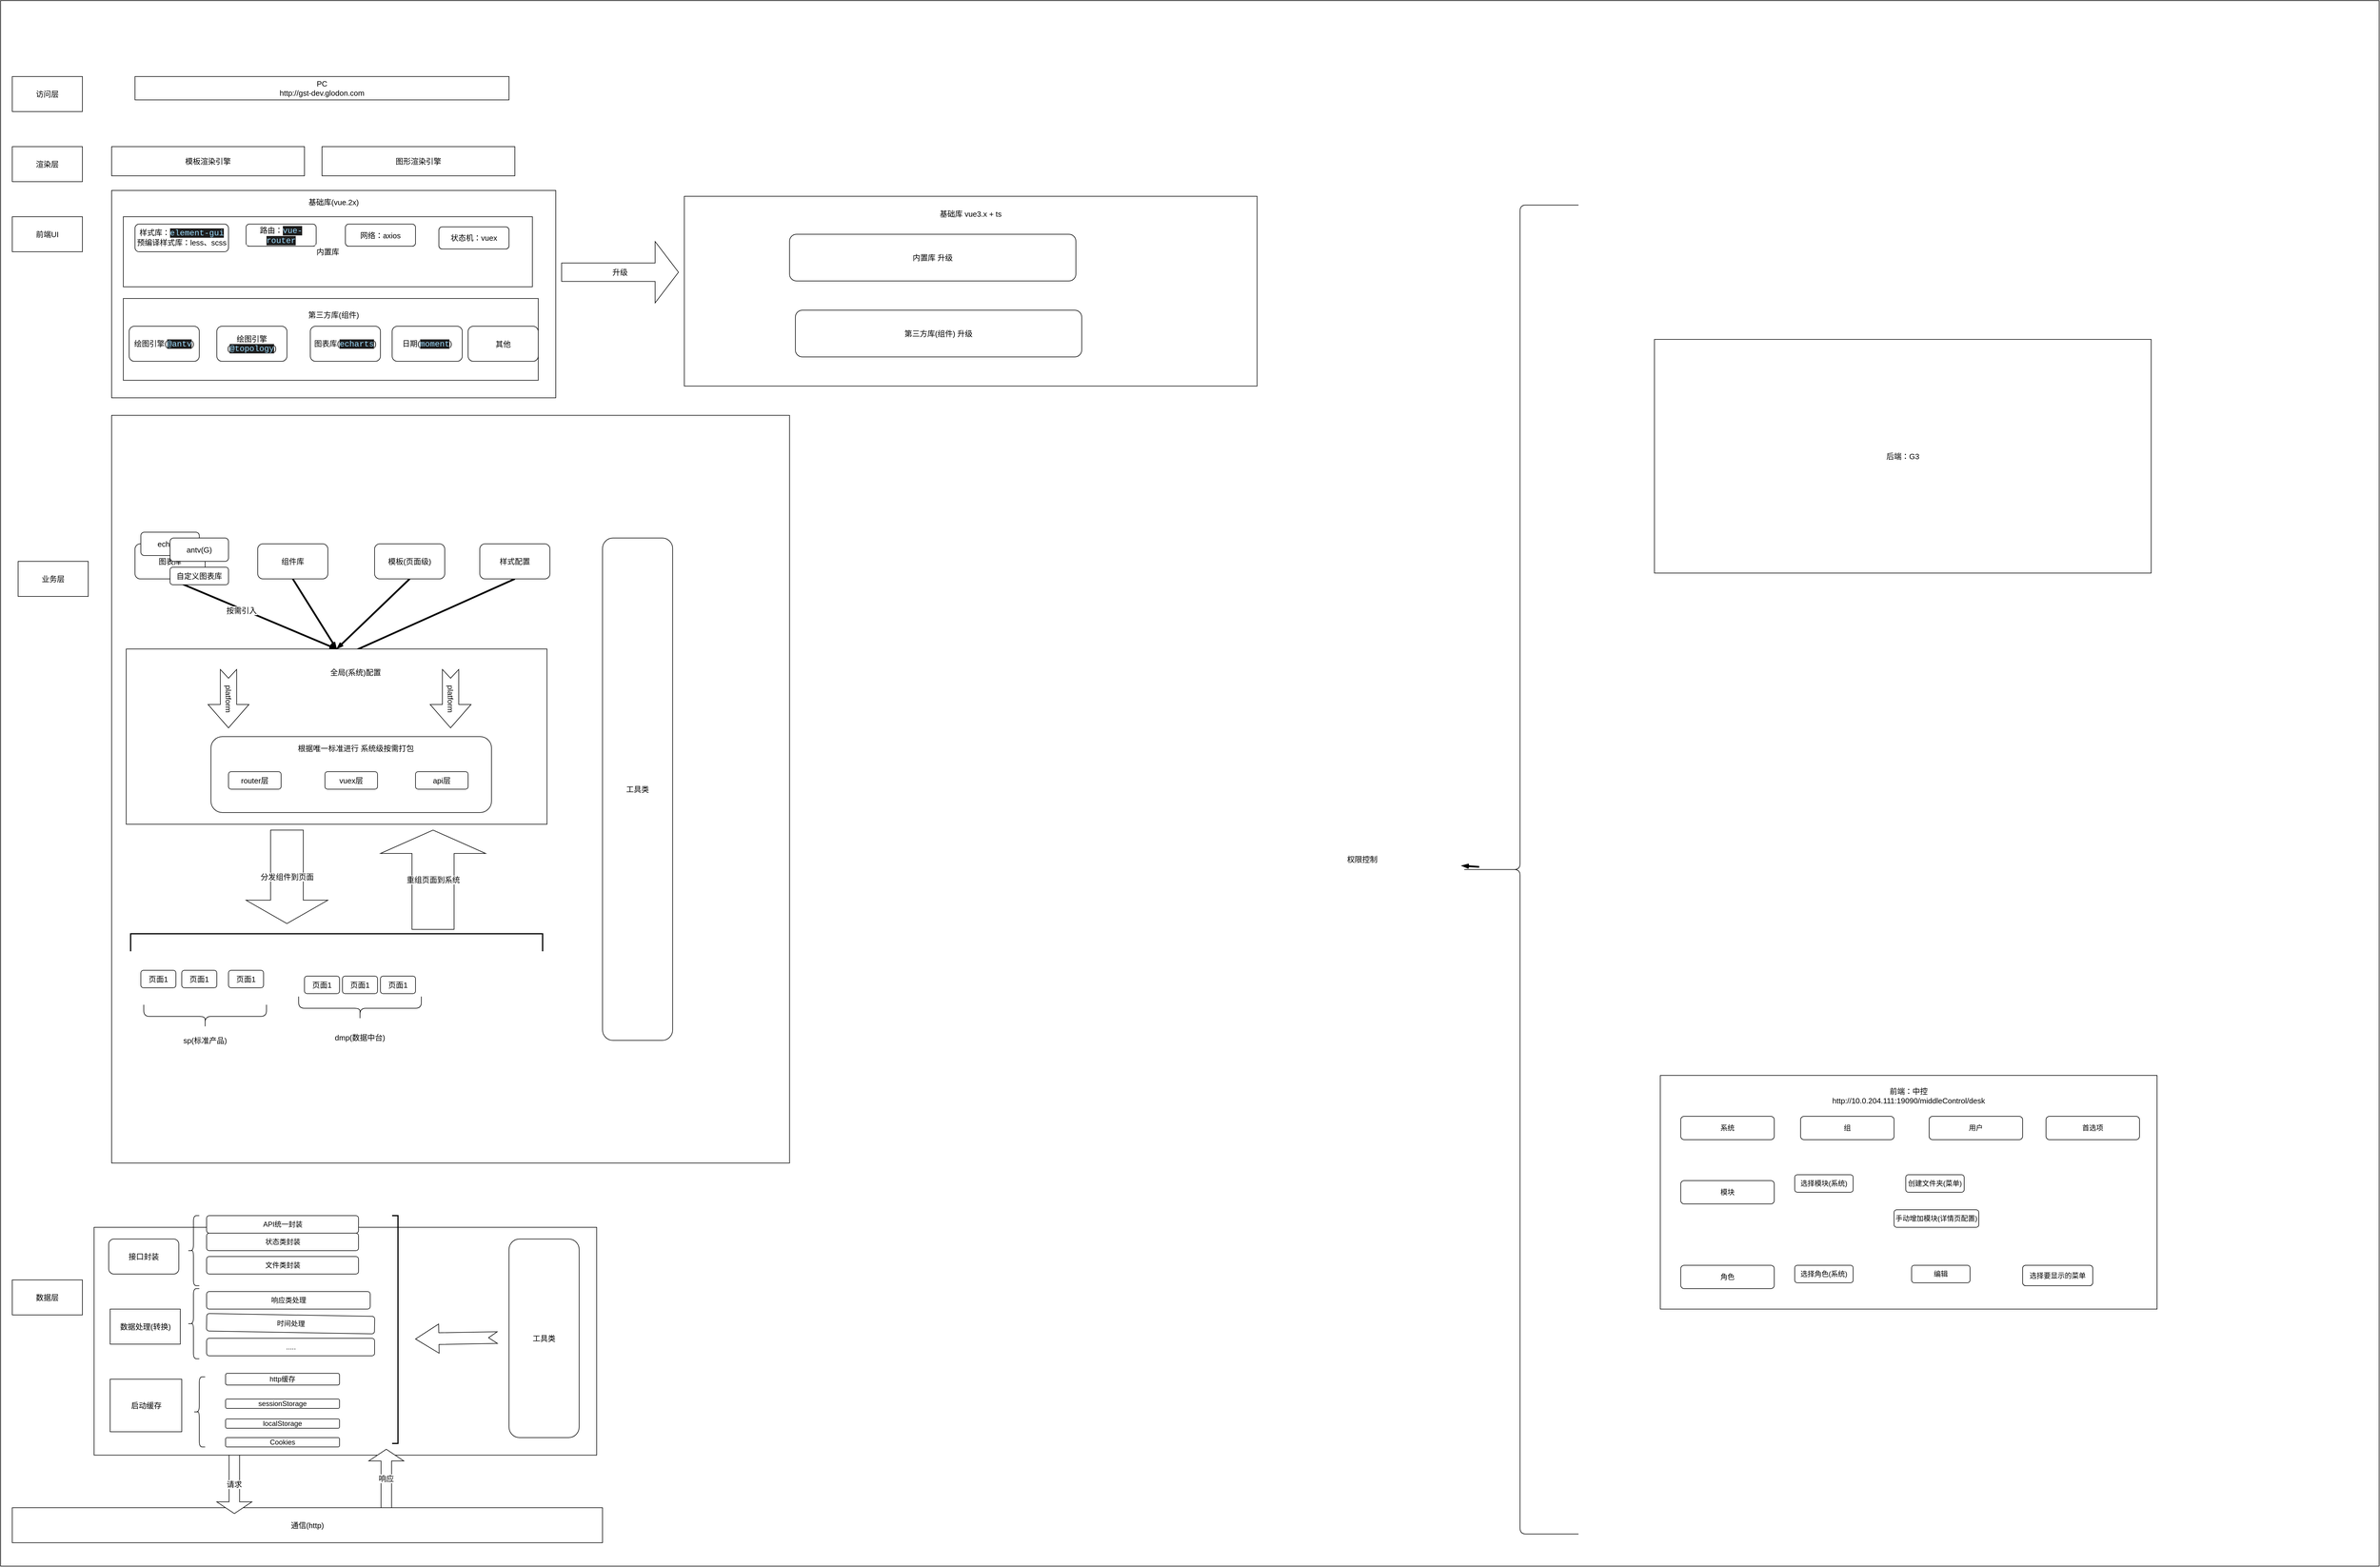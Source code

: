 <mxfile version="14.8.5" type="github" pages="2">
  <diagram id="2aEON_yUuIzamVVvcJzm" name="草稿">
    <mxGraphModel grid="1" gridSize="10" guides="1" tooltips="1" connect="1" arrows="1" page="1" fold="1" pageScale="1" pageWidth="827" pageHeight="1169" math="0" shadow="0">
      <root>
        <mxCell id="0" />
        <mxCell id="1" parent="0" />
        <mxCell id="Yx3FFsWj4RU2BSSx-7q7-1" value="" style="rounded=0;whiteSpace=wrap;html=1;labelBackgroundColor=#FFFFFF;fontSize=13;fontColor=#000000;strokeColor=#000000;strokeWidth=1;align=center;verticalAlign=middle;" parent="1" vertex="1">
          <mxGeometry x="20" y="-90" width="4070" height="2680" as="geometry" />
        </mxCell>
        <mxCell id="Yx3FFsWj4RU2BSSx-7q7-2" value="访问层" style="rounded=0;whiteSpace=wrap;html=1;labelBackgroundColor=#FFFFFF;fontSize=13;fontColor=#000000;strokeColor=#000000;strokeWidth=1;align=center;verticalAlign=middle;" parent="1" vertex="1">
          <mxGeometry x="40" y="40" width="120" height="60" as="geometry" />
        </mxCell>
        <mxCell id="Yx3FFsWj4RU2BSSx-7q7-3" value="渲染层" style="rounded=0;whiteSpace=wrap;html=1;labelBackgroundColor=#FFFFFF;fontSize=13;fontColor=#000000;strokeColor=#000000;strokeWidth=1;align=center;verticalAlign=middle;" parent="1" vertex="1">
          <mxGeometry x="40" y="160" width="120" height="60" as="geometry" />
        </mxCell>
        <mxCell id="Yx3FFsWj4RU2BSSx-7q7-4" value="前端UI" style="rounded=0;whiteSpace=wrap;html=1;labelBackgroundColor=#FFFFFF;fontSize=13;fontColor=#000000;strokeColor=#000000;strokeWidth=1;align=center;verticalAlign=middle;" parent="1" vertex="1">
          <mxGeometry x="40" y="280" width="120" height="60" as="geometry" />
        </mxCell>
        <mxCell id="Yx3FFsWj4RU2BSSx-7q7-5" value="业务层" style="rounded=0;whiteSpace=wrap;html=1;labelBackgroundColor=#FFFFFF;fontSize=13;fontColor=#000000;strokeColor=#000000;strokeWidth=1;align=center;verticalAlign=middle;" parent="1" vertex="1">
          <mxGeometry x="50" y="870" width="120" height="60" as="geometry" />
        </mxCell>
        <mxCell id="Yx3FFsWj4RU2BSSx-7q7-6" value="数据层" style="rounded=0;whiteSpace=wrap;html=1;labelBackgroundColor=#FFFFFF;fontSize=13;fontColor=#000000;strokeColor=#000000;strokeWidth=1;align=center;verticalAlign=middle;" parent="1" vertex="1">
          <mxGeometry x="40" y="2100" width="120" height="60" as="geometry" />
        </mxCell>
        <mxCell id="Yx3FFsWj4RU2BSSx-7q7-7" value="通信(http)" style="rounded=0;whiteSpace=wrap;html=1;labelBackgroundColor=#FFFFFF;fontSize=13;fontColor=#000000;strokeColor=#000000;strokeWidth=1;align=center;verticalAlign=middle;" parent="1" vertex="1">
          <mxGeometry x="40" y="2490" width="1010" height="60" as="geometry" />
        </mxCell>
        <mxCell id="Yx3FFsWj4RU2BSSx-7q7-8" value="PC&lt;br&gt;http://gst-dev.glodon.com&lt;br&gt;" style="rounded=0;whiteSpace=wrap;html=1;labelBackgroundColor=#FFFFFF;fontSize=13;fontColor=#000000;strokeColor=#000000;strokeWidth=1;align=center;verticalAlign=middle;" parent="1" vertex="1">
          <mxGeometry x="250" y="40" width="640" height="40" as="geometry" />
        </mxCell>
        <mxCell id="Yx3FFsWj4RU2BSSx-7q7-9" value="模板渲染引擎" style="rounded=0;whiteSpace=wrap;html=1;labelBackgroundColor=#FFFFFF;fontSize=13;fontColor=#000000;strokeColor=#000000;strokeWidth=1;align=center;verticalAlign=middle;" parent="1" vertex="1">
          <mxGeometry x="210" y="160" width="330" height="50" as="geometry" />
        </mxCell>
        <mxCell id="Yx3FFsWj4RU2BSSx-7q7-10" value="" style="rounded=0;whiteSpace=wrap;html=1;labelBackgroundColor=#FFFFFF;fontSize=13;fontColor=#000000;strokeColor=#000000;strokeWidth=1;align=center;verticalAlign=middle;" parent="1" vertex="1">
          <mxGeometry x="210" y="235" width="760" height="355" as="geometry" />
        </mxCell>
        <mxCell id="Yx3FFsWj4RU2BSSx-7q7-11" value="基础库(vue.2x)" style="text;html=1;strokeColor=none;fillColor=none;align=center;verticalAlign=middle;whiteSpace=wrap;rounded=0;labelBackgroundColor=#FFFFFF;fontSize=13;fontColor=#000000;" parent="1" vertex="1">
          <mxGeometry x="540" y="240" width="100" height="30" as="geometry" />
        </mxCell>
        <mxCell id="Yx3FFsWj4RU2BSSx-7q7-12" value="升级" style="shape=singleArrow;whiteSpace=wrap;html=1;rounded=0;labelBackgroundColor=#FFFFFF;fontSize=13;fontColor=#000000;strokeColor=#000000;strokeWidth=1;align=center;verticalAlign=middle;" parent="1" vertex="1">
          <mxGeometry x="980" y="322.5" width="200" height="105" as="geometry" />
        </mxCell>
        <mxCell id="Yx3FFsWj4RU2BSSx-7q7-13" value="" style="rounded=0;whiteSpace=wrap;html=1;labelBackgroundColor=#FFFFFF;fontSize=13;fontColor=#000000;strokeColor=#000000;strokeWidth=1;align=center;verticalAlign=middle;" parent="1" vertex="1">
          <mxGeometry x="1190" y="245" width="980" height="325" as="geometry" />
        </mxCell>
        <mxCell id="Yx3FFsWj4RU2BSSx-7q7-14" value="图形渲染引擎" style="rounded=0;whiteSpace=wrap;html=1;labelBackgroundColor=#FFFFFF;fontSize=13;fontColor=#000000;strokeColor=#000000;strokeWidth=1;align=center;verticalAlign=middle;" parent="1" vertex="1">
          <mxGeometry x="570" y="160" width="330" height="50" as="geometry" />
        </mxCell>
        <mxCell id="Yx3FFsWj4RU2BSSx-7q7-15" value="" style="group" parent="1" vertex="1" connectable="0">
          <mxGeometry x="230" y="280" width="700" height="120" as="geometry" />
        </mxCell>
        <mxCell id="Yx3FFsWj4RU2BSSx-7q7-16" value="内置库" style="rounded=0;whiteSpace=wrap;html=1;labelBackgroundColor=#FFFFFF;fontSize=13;fontColor=#000000;strokeColor=#000000;strokeWidth=1;align=center;verticalAlign=middle;" parent="Yx3FFsWj4RU2BSSx-7q7-15" vertex="1">
          <mxGeometry width="700" height="120" as="geometry" />
        </mxCell>
        <mxCell id="Yx3FFsWj4RU2BSSx-7q7-17" value="&lt;span&gt;样式库：&lt;/span&gt;&lt;span style=&quot;color: rgb(156 , 220 , 254) ; background-color: rgb(30 , 30 , 30) ; font-family: &amp;#34;consolas&amp;#34; , &amp;#34;courier new&amp;#34; , monospace ; font-size: 14px&quot;&gt;element-gui&lt;br&gt;&lt;/span&gt;&lt;span&gt;预编译样式库：less、scss&lt;/span&gt;" style="rounded=1;whiteSpace=wrap;html=1;labelBackgroundColor=#FFFFFF;fontSize=13;fontColor=#000000;strokeColor=#000000;strokeWidth=1;align=center;verticalAlign=middle;" parent="Yx3FFsWj4RU2BSSx-7q7-15" vertex="1">
          <mxGeometry x="20" y="12.632" width="160" height="47.368" as="geometry" />
        </mxCell>
        <mxCell id="Yx3FFsWj4RU2BSSx-7q7-18" value="&lt;span&gt;路由：&lt;/span&gt;&lt;span style=&quot;color: rgb(156 , 220 , 254) ; background-color: rgb(30 , 30 , 30) ; font-family: &amp;#34;consolas&amp;#34; , &amp;#34;courier new&amp;#34; , monospace ; font-size: 14px&quot;&gt;vue-router&lt;/span&gt;" style="rounded=1;whiteSpace=wrap;html=1;labelBackgroundColor=#FFFFFF;fontSize=13;fontColor=#000000;strokeColor=#000000;strokeWidth=1;align=center;verticalAlign=middle;" parent="Yx3FFsWj4RU2BSSx-7q7-15" vertex="1">
          <mxGeometry x="210" y="12.632" width="120" height="37.895" as="geometry" />
        </mxCell>
        <mxCell id="Yx3FFsWj4RU2BSSx-7q7-19" value="&lt;span&gt;网络：axios&lt;/span&gt;" style="rounded=1;whiteSpace=wrap;html=1;labelBackgroundColor=#FFFFFF;fontSize=13;fontColor=#000000;strokeColor=#000000;strokeWidth=1;align=center;verticalAlign=middle;" parent="Yx3FFsWj4RU2BSSx-7q7-15" vertex="1">
          <mxGeometry x="380" y="12.632" width="120" height="37.895" as="geometry" />
        </mxCell>
        <mxCell id="Yx3FFsWj4RU2BSSx-7q7-20" value="&lt;span&gt;状态机：vuex&lt;/span&gt;" style="rounded=1;whiteSpace=wrap;html=1;labelBackgroundColor=#FFFFFF;fontSize=13;fontColor=#000000;strokeColor=#000000;strokeWidth=1;align=center;verticalAlign=middle;" parent="Yx3FFsWj4RU2BSSx-7q7-15" vertex="1">
          <mxGeometry x="540" y="17.368" width="120" height="37.895" as="geometry" />
        </mxCell>
        <mxCell id="Yx3FFsWj4RU2BSSx-7q7-21" value="" style="rounded=0;whiteSpace=wrap;html=1;labelBackgroundColor=#FFFFFF;fontSize=13;fontColor=#000000;strokeColor=#000000;strokeWidth=1;align=center;verticalAlign=middle;" parent="1" vertex="1">
          <mxGeometry x="230" y="420" width="710" height="140" as="geometry" />
        </mxCell>
        <mxCell id="Yx3FFsWj4RU2BSSx-7q7-22" value="第三方库(组件)" style="text;html=1;strokeColor=none;fillColor=none;align=center;verticalAlign=middle;whiteSpace=wrap;rounded=0;labelBackgroundColor=#FFFFFF;fontSize=13;fontColor=#000000;" parent="1" vertex="1">
          <mxGeometry x="530" y="427.5" width="120" height="40" as="geometry" />
        </mxCell>
        <mxCell id="Yx3FFsWj4RU2BSSx-7q7-23" value="绘图引擎(&lt;span style=&quot;color: rgb(156 , 220 , 254) ; background-color: rgb(30 , 30 , 30) ; font-family: &amp;#34;consolas&amp;#34; , &amp;#34;courier new&amp;#34; , monospace ; font-size: 14px&quot;&gt;@antv&lt;/span&gt;)" style="rounded=1;whiteSpace=wrap;html=1;labelBackgroundColor=#FFFFFF;fontSize=13;fontColor=#000000;strokeColor=#000000;strokeWidth=1;align=center;verticalAlign=middle;" parent="1" vertex="1">
          <mxGeometry x="240" y="467.5" width="120" height="60" as="geometry" />
        </mxCell>
        <mxCell id="Yx3FFsWj4RU2BSSx-7q7-24" value="绘图引擎(&lt;span style=&quot;color: rgb(156 , 220 , 254) ; background-color: rgb(30 , 30 , 30) ; font-family: &amp;#34;consolas&amp;#34; , &amp;#34;courier new&amp;#34; , monospace ; font-size: 14px&quot;&gt;@topology&lt;/span&gt;)" style="rounded=1;whiteSpace=wrap;html=1;labelBackgroundColor=#FFFFFF;fontSize=13;fontColor=#000000;strokeColor=#000000;strokeWidth=1;align=center;verticalAlign=middle;" parent="1" vertex="1">
          <mxGeometry x="390" y="467.5" width="120" height="60" as="geometry" />
        </mxCell>
        <mxCell id="Yx3FFsWj4RU2BSSx-7q7-25" value="图表库(&lt;span style=&quot;color: rgb(156 , 220 , 254) ; background-color: rgb(30 , 30 , 30) ; font-family: &amp;#34;consolas&amp;#34; , &amp;#34;courier new&amp;#34; , monospace ; font-size: 14px&quot;&gt;echarts&lt;/span&gt;)" style="rounded=1;whiteSpace=wrap;html=1;labelBackgroundColor=#FFFFFF;fontSize=13;fontColor=#000000;strokeColor=#000000;strokeWidth=1;align=center;verticalAlign=middle;" parent="1" vertex="1">
          <mxGeometry x="550" y="467.5" width="120" height="60" as="geometry" />
        </mxCell>
        <mxCell id="Yx3FFsWj4RU2BSSx-7q7-26" value="其他" style="rounded=1;whiteSpace=wrap;html=1;labelBackgroundColor=#FFFFFF;fontSize=13;fontColor=#000000;strokeColor=#000000;strokeWidth=1;align=center;verticalAlign=middle;" parent="1" vertex="1">
          <mxGeometry x="820" y="467.5" width="120" height="60" as="geometry" />
        </mxCell>
        <mxCell id="Yx3FFsWj4RU2BSSx-7q7-27" value="日期(&lt;span style=&quot;color: rgb(156 , 220 , 254) ; background-color: rgb(30 , 30 , 30) ; font-family: &amp;#34;consolas&amp;#34; , &amp;#34;courier new&amp;#34; , monospace ; font-size: 14px&quot;&gt;moment&lt;/span&gt;)" style="rounded=1;whiteSpace=wrap;html=1;labelBackgroundColor=#FFFFFF;fontSize=13;fontColor=#000000;strokeColor=#000000;strokeWidth=1;align=center;verticalAlign=middle;" parent="1" vertex="1">
          <mxGeometry x="690" y="467.5" width="120" height="60" as="geometry" />
        </mxCell>
        <mxCell id="Yx3FFsWj4RU2BSSx-7q7-28" value="" style="rounded=0;whiteSpace=wrap;html=1;labelBackgroundColor=#FFFFFF;fontSize=13;fontColor=#000000;strokeColor=#000000;strokeWidth=1;align=center;verticalAlign=middle;" parent="1" vertex="1">
          <mxGeometry x="210" y="620" width="1160" height="1280" as="geometry" />
        </mxCell>
        <mxCell id="Yx3FFsWj4RU2BSSx-7q7-29" style="edgeStyle=none;rounded=0;orthogonalLoop=1;jettySize=auto;html=1;exitX=0.5;exitY=1;exitDx=0;exitDy=0;entryX=0.5;entryY=0;entryDx=0;entryDy=0;labelBackgroundColor=#FFFFFF;fontSize=13;fontColor=#000000;endArrow=openThin;endFill=0;strokeWidth=3;" parent="1" source="Yx3FFsWj4RU2BSSx-7q7-31" target="Yx3FFsWj4RU2BSSx-7q7-36" edge="1">
          <mxGeometry relative="1" as="geometry" />
        </mxCell>
        <mxCell id="Yx3FFsWj4RU2BSSx-7q7-30" value="按需引入" style="edgeLabel;html=1;align=center;verticalAlign=middle;resizable=0;points=[];fontSize=13;fontColor=#000000;" parent="Yx3FFsWj4RU2BSSx-7q7-29" vertex="1" connectable="0">
          <mxGeometry x="-0.139" y="-2" relative="1" as="geometry">
            <mxPoint as="offset" />
          </mxGeometry>
        </mxCell>
        <mxCell id="Yx3FFsWj4RU2BSSx-7q7-31" value="图表库" style="rounded=1;whiteSpace=wrap;html=1;labelBackgroundColor=#FFFFFF;fontSize=13;fontColor=#000000;strokeColor=#000000;strokeWidth=1;align=center;verticalAlign=middle;" parent="1" vertex="1">
          <mxGeometry x="250" y="840" width="120" height="60" as="geometry" />
        </mxCell>
        <mxCell id="Yx3FFsWj4RU2BSSx-7q7-32" style="edgeStyle=none;rounded=0;orthogonalLoop=1;jettySize=auto;html=1;exitX=0.5;exitY=1;exitDx=0;exitDy=0;entryX=0.5;entryY=0;entryDx=0;entryDy=0;labelBackgroundColor=#FFFFFF;fontSize=13;fontColor=#000000;endArrow=openThin;endFill=0;strokeWidth=3;" parent="1" source="Yx3FFsWj4RU2BSSx-7q7-33" target="Yx3FFsWj4RU2BSSx-7q7-36" edge="1">
          <mxGeometry relative="1" as="geometry" />
        </mxCell>
        <mxCell id="Yx3FFsWj4RU2BSSx-7q7-33" value="组件库" style="rounded=1;whiteSpace=wrap;html=1;labelBackgroundColor=#FFFFFF;fontSize=13;fontColor=#000000;strokeColor=#000000;strokeWidth=1;align=center;verticalAlign=middle;" parent="1" vertex="1">
          <mxGeometry x="460" y="840" width="120" height="60" as="geometry" />
        </mxCell>
        <mxCell id="Yx3FFsWj4RU2BSSx-7q7-34" style="edgeStyle=none;rounded=0;orthogonalLoop=1;jettySize=auto;html=1;exitX=0.5;exitY=1;exitDx=0;exitDy=0;labelBackgroundColor=#FFFFFF;fontSize=13;fontColor=#000000;endArrow=openThin;endFill=0;strokeWidth=3;" parent="1" source="Yx3FFsWj4RU2BSSx-7q7-35" edge="1">
          <mxGeometry relative="1" as="geometry">
            <mxPoint x="610" y="1030" as="targetPoint" />
          </mxGeometry>
        </mxCell>
        <mxCell id="Yx3FFsWj4RU2BSSx-7q7-35" value="样式配置" style="rounded=1;whiteSpace=wrap;html=1;labelBackgroundColor=#FFFFFF;fontSize=13;fontColor=#000000;strokeColor=#000000;strokeWidth=1;align=center;verticalAlign=middle;" parent="1" vertex="1">
          <mxGeometry x="840" y="840" width="120" height="60" as="geometry" />
        </mxCell>
        <mxCell id="Yx3FFsWj4RU2BSSx-7q7-36" value="" style="rounded=0;whiteSpace=wrap;html=1;labelBackgroundColor=#FFFFFF;fontSize=13;fontColor=#000000;strokeColor=#000000;strokeWidth=1;align=center;verticalAlign=middle;" parent="1" vertex="1">
          <mxGeometry x="235" y="1020" width="720" height="300" as="geometry" />
        </mxCell>
        <mxCell id="Yx3FFsWj4RU2BSSx-7q7-37" style="edgeStyle=none;rounded=0;orthogonalLoop=1;jettySize=auto;html=1;exitX=0.5;exitY=1;exitDx=0;exitDy=0;entryX=0.5;entryY=0;entryDx=0;entryDy=0;labelBackgroundColor=#FFFFFF;fontSize=13;fontColor=#000000;endArrow=openThin;endFill=0;strokeWidth=3;" parent="1" source="Yx3FFsWj4RU2BSSx-7q7-38" target="Yx3FFsWj4RU2BSSx-7q7-36" edge="1">
          <mxGeometry relative="1" as="geometry" />
        </mxCell>
        <mxCell id="Yx3FFsWj4RU2BSSx-7q7-38" value="模板(页面级)" style="rounded=1;whiteSpace=wrap;html=1;labelBackgroundColor=#FFFFFF;fontSize=13;fontColor=#000000;strokeColor=#000000;strokeWidth=1;align=center;verticalAlign=middle;" parent="1" vertex="1">
          <mxGeometry x="660" y="840" width="120" height="60" as="geometry" />
        </mxCell>
        <mxCell id="Yx3FFsWj4RU2BSSx-7q7-39" value="" style="strokeWidth=2;html=1;shape=mxgraph.flowchart.annotation_1;align=left;pointerEvents=1;rounded=0;labelBackgroundColor=#FFFFFF;fontSize=13;fontColor=#000000;rotation=90;" parent="1" vertex="1">
          <mxGeometry x="580" y="1170" width="30" height="705" as="geometry" />
        </mxCell>
        <mxCell id="Yx3FFsWj4RU2BSSx-7q7-40" value="页面1" style="rounded=1;whiteSpace=wrap;html=1;labelBackgroundColor=#FFFFFF;fontSize=13;fontColor=#000000;strokeColor=#000000;strokeWidth=1;align=center;verticalAlign=middle;" parent="1" vertex="1">
          <mxGeometry x="260" y="1570" width="60" height="30" as="geometry" />
        </mxCell>
        <mxCell id="Yx3FFsWj4RU2BSSx-7q7-41" value="页面1" style="rounded=1;whiteSpace=wrap;html=1;labelBackgroundColor=#FFFFFF;fontSize=13;fontColor=#000000;strokeColor=#000000;strokeWidth=1;align=center;verticalAlign=middle;" parent="1" vertex="1">
          <mxGeometry x="330" y="1570" width="60" height="30" as="geometry" />
        </mxCell>
        <mxCell id="Yx3FFsWj4RU2BSSx-7q7-42" value="全局(系统)配置" style="text;html=1;strokeColor=none;fillColor=none;align=center;verticalAlign=middle;whiteSpace=wrap;rounded=0;labelBackgroundColor=#FFFFFF;fontSize=13;fontColor=#000000;" parent="1" vertex="1">
          <mxGeometry x="565" y="1050" width="125" height="20" as="geometry" />
        </mxCell>
        <mxCell id="Yx3FFsWj4RU2BSSx-7q7-43" value="platform" style="html=1;shadow=0;dashed=0;align=center;verticalAlign=middle;shape=mxgraph.arrows2.arrow;dy=0.6;dx=40;notch=15;rounded=0;labelBackgroundColor=#FFFFFF;fontSize=13;fontColor=#000000;strokeColor=#000000;strokeWidth=1;rotation=90;" parent="1" vertex="1">
          <mxGeometry x="360" y="1070" width="100" height="70" as="geometry" />
        </mxCell>
        <mxCell id="Yx3FFsWj4RU2BSSx-7q7-44" value="platform" style="html=1;shadow=0;dashed=0;align=center;verticalAlign=middle;shape=mxgraph.arrows2.arrow;dy=0.6;dx=40;notch=15;rounded=0;labelBackgroundColor=#FFFFFF;fontSize=13;fontColor=#000000;strokeColor=#000000;strokeWidth=1;rotation=90;" parent="1" vertex="1">
          <mxGeometry x="740" y="1070" width="100" height="70" as="geometry" />
        </mxCell>
        <mxCell id="Yx3FFsWj4RU2BSSx-7q7-45" value="分发组件到页面" style="html=1;shadow=0;dashed=0;align=center;verticalAlign=middle;shape=mxgraph.arrows2.arrow;dy=0.6;dx=40;direction=south;notch=0;rounded=0;labelBackgroundColor=#FFFFFF;fontSize=13;fontColor=#000000;strokeColor=#000000;strokeWidth=1;" parent="1" vertex="1">
          <mxGeometry x="440" y="1330" width="140" height="160" as="geometry" />
        </mxCell>
        <mxCell id="Yx3FFsWj4RU2BSSx-7q7-46" value="重组页面到系统" style="html=1;shadow=0;dashed=0;align=center;verticalAlign=middle;shape=mxgraph.arrows2.arrow;dy=0.6;dx=40;direction=north;notch=0;rounded=0;labelBackgroundColor=#FFFFFF;fontSize=13;fontColor=#000000;strokeColor=#000000;strokeWidth=1;" parent="1" vertex="1">
          <mxGeometry x="670" y="1330" width="180" height="170" as="geometry" />
        </mxCell>
        <mxCell id="Yx3FFsWj4RU2BSSx-7q7-47" value="" style="rounded=1;whiteSpace=wrap;html=1;labelBackgroundColor=#FFFFFF;fontSize=13;fontColor=#000000;strokeColor=#000000;strokeWidth=1;align=center;verticalAlign=middle;" parent="1" vertex="1">
          <mxGeometry x="380" y="1170" width="480" height="130" as="geometry" />
        </mxCell>
        <mxCell id="Yx3FFsWj4RU2BSSx-7q7-48" value="根据唯一标准进行 系统级按需打包" style="text;html=1;strokeColor=none;fillColor=none;align=center;verticalAlign=middle;whiteSpace=wrap;rounded=0;labelBackgroundColor=#FFFFFF;fontSize=13;fontColor=#000000;" parent="1" vertex="1">
          <mxGeometry x="507.5" y="1170" width="240" height="40" as="geometry" />
        </mxCell>
        <mxCell id="Yx3FFsWj4RU2BSSx-7q7-49" value="router层" style="rounded=1;whiteSpace=wrap;html=1;labelBackgroundColor=#FFFFFF;fontSize=13;fontColor=#000000;strokeColor=#000000;strokeWidth=1;align=center;verticalAlign=middle;" parent="1" vertex="1">
          <mxGeometry x="410" y="1230" width="90" height="30" as="geometry" />
        </mxCell>
        <mxCell id="Yx3FFsWj4RU2BSSx-7q7-50" value="vuex层" style="rounded=1;whiteSpace=wrap;html=1;labelBackgroundColor=#FFFFFF;fontSize=13;fontColor=#000000;strokeColor=#000000;strokeWidth=1;align=center;verticalAlign=middle;" parent="1" vertex="1">
          <mxGeometry x="575" y="1230" width="90" height="30" as="geometry" />
        </mxCell>
        <mxCell id="Yx3FFsWj4RU2BSSx-7q7-51" value="api层" style="rounded=1;whiteSpace=wrap;html=1;labelBackgroundColor=#FFFFFF;fontSize=13;fontColor=#000000;strokeColor=#000000;strokeWidth=1;align=center;verticalAlign=middle;" parent="1" vertex="1">
          <mxGeometry x="730" y="1230" width="90" height="30" as="geometry" />
        </mxCell>
        <mxCell id="Yx3FFsWj4RU2BSSx-7q7-52" value="页面1" style="rounded=1;whiteSpace=wrap;html=1;labelBackgroundColor=#FFFFFF;fontSize=13;fontColor=#000000;strokeColor=#000000;strokeWidth=1;align=center;verticalAlign=middle;" parent="1" vertex="1">
          <mxGeometry x="410" y="1570" width="60" height="30" as="geometry" />
        </mxCell>
        <mxCell id="Yx3FFsWj4RU2BSSx-7q7-53" value="" style="shape=curlyBracket;whiteSpace=wrap;html=1;rounded=1;flipH=1;labelBackgroundColor=#FFFFFF;fontSize=13;fontColor=#000000;strokeColor=#000000;strokeWidth=1;align=center;verticalAlign=middle;rotation=90;" parent="1" vertex="1">
          <mxGeometry x="350" y="1544" width="40" height="210" as="geometry" />
        </mxCell>
        <mxCell id="Yx3FFsWj4RU2BSSx-7q7-54" value="sp(标准产品)" style="text;html=1;strokeColor=none;fillColor=none;align=center;verticalAlign=middle;whiteSpace=wrap;rounded=0;labelBackgroundColor=#FFFFFF;fontSize=13;fontColor=#000000;" parent="1" vertex="1">
          <mxGeometry x="325" y="1680" width="90" height="20" as="geometry" />
        </mxCell>
        <mxCell id="Yx3FFsWj4RU2BSSx-7q7-55" value="页面1" style="rounded=1;whiteSpace=wrap;html=1;labelBackgroundColor=#FFFFFF;fontSize=13;fontColor=#000000;strokeColor=#000000;strokeWidth=1;align=center;verticalAlign=middle;" parent="1" vertex="1">
          <mxGeometry x="670" y="1580" width="60" height="30" as="geometry" />
        </mxCell>
        <mxCell id="Yx3FFsWj4RU2BSSx-7q7-56" value="页面1" style="rounded=1;whiteSpace=wrap;html=1;labelBackgroundColor=#FFFFFF;fontSize=13;fontColor=#000000;strokeColor=#000000;strokeWidth=1;align=center;verticalAlign=middle;" parent="1" vertex="1">
          <mxGeometry x="605" y="1580" width="60" height="30" as="geometry" />
        </mxCell>
        <mxCell id="Yx3FFsWj4RU2BSSx-7q7-57" value="页面1" style="rounded=1;whiteSpace=wrap;html=1;labelBackgroundColor=#FFFFFF;fontSize=13;fontColor=#000000;strokeColor=#000000;strokeWidth=1;align=center;verticalAlign=middle;" parent="1" vertex="1">
          <mxGeometry x="540" y="1580" width="60" height="30" as="geometry" />
        </mxCell>
        <mxCell id="Yx3FFsWj4RU2BSSx-7q7-58" value="" style="shape=curlyBracket;whiteSpace=wrap;html=1;rounded=1;flipH=1;labelBackgroundColor=#FFFFFF;fontSize=13;fontColor=#000000;strokeColor=#000000;strokeWidth=1;align=center;verticalAlign=middle;rotation=90;" parent="1" vertex="1">
          <mxGeometry x="615" y="1530" width="40" height="210" as="geometry" />
        </mxCell>
        <mxCell id="Yx3FFsWj4RU2BSSx-7q7-59" value="dmp(数据中台)" style="text;html=1;strokeColor=none;fillColor=none;align=center;verticalAlign=middle;whiteSpace=wrap;rounded=0;labelBackgroundColor=#FFFFFF;fontSize=13;fontColor=#000000;" parent="1" vertex="1">
          <mxGeometry x="585" y="1670" width="100" height="30" as="geometry" />
        </mxCell>
        <mxCell id="Yx3FFsWj4RU2BSSx-7q7-60" value="工具类" style="rounded=1;whiteSpace=wrap;html=1;labelBackgroundColor=#FFFFFF;fontSize=13;fontColor=#000000;strokeColor=#000000;strokeWidth=1;align=center;verticalAlign=middle;" parent="1" vertex="1">
          <mxGeometry x="1050" y="830" width="120" height="860" as="geometry" />
        </mxCell>
        <mxCell id="Yx3FFsWj4RU2BSSx-7q7-61" value="自定义图表库" style="rounded=1;whiteSpace=wrap;html=1;labelBackgroundColor=#FFFFFF;fontSize=13;fontColor=#000000;strokeColor=#000000;strokeWidth=1;align=center;verticalAlign=middle;" parent="1" vertex="1">
          <mxGeometry x="310" y="880" width="100" height="30" as="geometry" />
        </mxCell>
        <mxCell id="Yx3FFsWj4RU2BSSx-7q7-62" value="echarts" style="rounded=1;whiteSpace=wrap;html=1;labelBackgroundColor=#FFFFFF;fontSize=13;fontColor=#000000;strokeColor=#000000;strokeWidth=1;align=center;verticalAlign=middle;" parent="1" vertex="1">
          <mxGeometry x="260" y="820" width="100" height="40" as="geometry" />
        </mxCell>
        <mxCell id="Yx3FFsWj4RU2BSSx-7q7-63" value="antv(G)" style="rounded=1;whiteSpace=wrap;html=1;labelBackgroundColor=#FFFFFF;fontSize=13;fontColor=#000000;strokeColor=#000000;strokeWidth=1;align=center;verticalAlign=middle;" parent="1" vertex="1">
          <mxGeometry x="310" y="830" width="100" height="40" as="geometry" />
        </mxCell>
        <mxCell id="Yx3FFsWj4RU2BSSx-7q7-64" value="" style="rounded=0;whiteSpace=wrap;html=1;labelBackgroundColor=#FFFFFF;fontSize=13;fontColor=#000000;strokeColor=#000000;strokeWidth=1;align=center;verticalAlign=middle;" parent="1" vertex="1">
          <mxGeometry x="180" y="2010" width="860" height="390" as="geometry" />
        </mxCell>
        <mxCell id="Yx3FFsWj4RU2BSSx-7q7-65" value="&lt;span&gt;接口封装&lt;/span&gt;" style="rounded=1;whiteSpace=wrap;html=1;labelBackgroundColor=#FFFFFF;fontSize=13;fontColor=#000000;strokeColor=#000000;strokeWidth=1;align=center;verticalAlign=middle;" parent="1" vertex="1">
          <mxGeometry x="205" y="2030" width="120" height="60" as="geometry" />
        </mxCell>
        <mxCell id="Yx3FFsWj4RU2BSSx-7q7-66" value="&lt;span&gt;数据处理(转换)&lt;/span&gt;" style="rounded=0;whiteSpace=wrap;html=1;labelBackgroundColor=#FFFFFF;fontSize=13;fontColor=#000000;strokeColor=#000000;strokeWidth=1;align=center;verticalAlign=middle;" parent="1" vertex="1">
          <mxGeometry x="207.5" y="2150" width="120" height="60" as="geometry" />
        </mxCell>
        <mxCell id="Yx3FFsWj4RU2BSSx-7q7-67" value="&lt;span&gt;启动缓存&lt;/span&gt;" style="rounded=0;whiteSpace=wrap;html=1;labelBackgroundColor=#FFFFFF;fontSize=13;fontColor=#000000;strokeColor=#000000;strokeWidth=1;align=center;verticalAlign=middle;" parent="1" vertex="1">
          <mxGeometry x="207.5" y="2270" width="122.5" height="90" as="geometry" />
        </mxCell>
        <mxCell id="Yx3FFsWj4RU2BSSx-7q7-68" value="工具类" style="rounded=1;whiteSpace=wrap;html=1;labelBackgroundColor=#FFFFFF;fontSize=13;fontColor=#000000;strokeColor=#000000;strokeWidth=1;align=center;verticalAlign=middle;" parent="1" vertex="1">
          <mxGeometry x="890" y="2030" width="120" height="340" as="geometry" />
        </mxCell>
        <mxCell id="Yx3FFsWj4RU2BSSx-7q7-69" value="请求" style="shape=singleArrow;direction=south;whiteSpace=wrap;html=1;rounded=0;labelBackgroundColor=#FFFFFF;fontSize=13;fontColor=#000000;strokeColor=#000000;strokeWidth=1;align=center;verticalAlign=middle;" parent="1" vertex="1">
          <mxGeometry x="390" y="2400" width="60" height="100" as="geometry" />
        </mxCell>
        <mxCell id="Yx3FFsWj4RU2BSSx-7q7-70" value="响应" style="shape=singleArrow;direction=north;whiteSpace=wrap;html=1;rounded=0;labelBackgroundColor=#FFFFFF;fontSize=13;fontColor=#000000;strokeColor=#000000;strokeWidth=1;align=center;verticalAlign=middle;" parent="1" vertex="1">
          <mxGeometry x="650" y="2390" width="60" height="100" as="geometry" />
        </mxCell>
        <mxCell id="Yx3FFsWj4RU2BSSx-7q7-71" value="基础库 vue3.x + ts" style="text;html=1;strokeColor=none;fillColor=none;align=center;verticalAlign=middle;whiteSpace=wrap;rounded=0;labelBackgroundColor=#FFFFFF;fontSize=13;fontColor=#000000;" parent="1" vertex="1">
          <mxGeometry x="1600" y="250" width="160" height="50" as="geometry" />
        </mxCell>
        <mxCell id="Yx3FFsWj4RU2BSSx-7q7-72" value="内置库 升级" style="rounded=1;whiteSpace=wrap;html=1;labelBackgroundColor=#FFFFFF;fontSize=13;fontColor=#000000;strokeColor=#000000;strokeWidth=1;align=center;verticalAlign=middle;" parent="1" vertex="1">
          <mxGeometry x="1370" y="310" width="490" height="80" as="geometry" />
        </mxCell>
        <mxCell id="Yx3FFsWj4RU2BSSx-7q7-73" value="第三方库(组件) 升级" style="rounded=1;whiteSpace=wrap;html=1;labelBackgroundColor=#FFFFFF;fontSize=13;fontColor=#000000;strokeColor=#000000;strokeWidth=1;align=center;verticalAlign=middle;" parent="1" vertex="1">
          <mxGeometry x="1380" y="440" width="490" height="80" as="geometry" />
        </mxCell>
        <mxCell id="Yx3FFsWj4RU2BSSx-7q7-74" value="" style="shape=curlyBracket;whiteSpace=wrap;html=1;rounded=1;labelBackgroundColor=#FFFFFF;fontSize=13;fontColor=#000000;strokeColor=#000000;strokeWidth=1;align=center;verticalAlign=middle;" parent="1" vertex="1">
          <mxGeometry x="2520" y="260" width="200" height="2275" as="geometry" />
        </mxCell>
        <mxCell id="Yx3FFsWj4RU2BSSx-7q7-75" value="" style="edgeStyle=none;rounded=0;orthogonalLoop=1;jettySize=auto;html=1;labelBackgroundColor=#FFFFFF;fontSize=13;fontColor=#000000;endArrow=openThin;endFill=0;strokeWidth=3;" parent="1" source="Yx3FFsWj4RU2BSSx-7q7-76" target="Yx3FFsWj4RU2BSSx-7q7-74" edge="1">
          <mxGeometry relative="1" as="geometry" />
        </mxCell>
        <mxCell id="Yx3FFsWj4RU2BSSx-7q7-76" value="权限控制" style="text;html=1;strokeColor=none;fillColor=none;align=center;verticalAlign=middle;whiteSpace=wrap;rounded=0;labelBackgroundColor=#FFFFFF;fontSize=13;fontColor=#000000;" parent="1" vertex="1">
          <mxGeometry x="2150" y="1310" width="400" height="140" as="geometry" />
        </mxCell>
        <mxCell id="Yx3FFsWj4RU2BSSx-7q7-77" value="后端：G3" style="rounded=0;whiteSpace=wrap;html=1;labelBackgroundColor=#FFFFFF;fontSize=13;fontColor=#000000;strokeColor=#000000;strokeWidth=1;align=center;verticalAlign=middle;" parent="1" vertex="1">
          <mxGeometry x="2850" y="490" width="850" height="400" as="geometry" />
        </mxCell>
        <mxCell id="Yx3FFsWj4RU2BSSx-7q7-78" value="" style="rounded=0;whiteSpace=wrap;html=1;labelBackgroundColor=#FFFFFF;fontSize=13;fontColor=#000000;strokeColor=#000000;strokeWidth=1;align=center;verticalAlign=middle;" parent="1" vertex="1">
          <mxGeometry x="2860" y="1750" width="850" height="400" as="geometry" />
        </mxCell>
        <mxCell id="eAiWUdvYVr6SzMzl7_t3-1" value="http缓存" style="rounded=1;whiteSpace=wrap;html=1;" vertex="1" parent="1">
          <mxGeometry x="405" y="2260" width="195" height="20" as="geometry" />
        </mxCell>
        <mxCell id="eAiWUdvYVr6SzMzl7_t3-2" value="sessionStorage" style="rounded=1;whiteSpace=wrap;html=1;" vertex="1" parent="1">
          <mxGeometry x="405" y="2304" width="195" height="16" as="geometry" />
        </mxCell>
        <mxCell id="eAiWUdvYVr6SzMzl7_t3-3" value="localStorage" style="rounded=1;whiteSpace=wrap;html=1;" vertex="1" parent="1">
          <mxGeometry x="405" y="2338" width="195" height="16" as="geometry" />
        </mxCell>
        <mxCell id="eAiWUdvYVr6SzMzl7_t3-4" value="Cookies" style="rounded=1;whiteSpace=wrap;html=1;" vertex="1" parent="1">
          <mxGeometry x="405" y="2370" width="195" height="16" as="geometry" />
        </mxCell>
        <mxCell id="eAiWUdvYVr6SzMzl7_t3-6" value="响应类处理" style="rounded=1;whiteSpace=wrap;html=1;" vertex="1" parent="1">
          <mxGeometry x="372.5" y="2120" width="280" height="30" as="geometry" />
        </mxCell>
        <mxCell id="eAiWUdvYVr6SzMzl7_t3-7" value="时间处理" style="rounded=1;whiteSpace=wrap;html=1;rotation=1;" vertex="1" parent="1">
          <mxGeometry x="372.5" y="2160" width="287.5" height="30" as="geometry" />
        </mxCell>
        <mxCell id="eAiWUdvYVr6SzMzl7_t3-8" value="....." style="rounded=1;whiteSpace=wrap;html=1;" vertex="1" parent="1">
          <mxGeometry x="372.5" y="2200" width="287.5" height="30" as="geometry" />
        </mxCell>
        <mxCell id="eAiWUdvYVr6SzMzl7_t3-9" value="状态类封装" style="rounded=1;whiteSpace=wrap;html=1;" vertex="1" parent="1">
          <mxGeometry x="372.5" y="2020" width="260" height="30" as="geometry" />
        </mxCell>
        <mxCell id="eAiWUdvYVr6SzMzl7_t3-10" value="&lt;span&gt;API统一封装&lt;/span&gt;" style="rounded=1;whiteSpace=wrap;html=1;" vertex="1" parent="1">
          <mxGeometry x="372.5" y="1990" width="260" height="30" as="geometry" />
        </mxCell>
        <mxCell id="eAiWUdvYVr6SzMzl7_t3-11" value="文件类封装" style="rounded=1;whiteSpace=wrap;html=1;" vertex="1" parent="1">
          <mxGeometry x="372.5" y="2060" width="260" height="30" as="geometry" />
        </mxCell>
        <mxCell id="eAiWUdvYVr6SzMzl7_t3-13" value="" style="shape=curlyBracket;whiteSpace=wrap;html=1;rounded=1;" vertex="1" parent="1">
          <mxGeometry x="340" y="1990" width="20" height="120" as="geometry" />
        </mxCell>
        <mxCell id="eAiWUdvYVr6SzMzl7_t3-14" value="" style="shape=curlyBracket;whiteSpace=wrap;html=1;rounded=1;" vertex="1" parent="1">
          <mxGeometry x="340" y="2115" width="20" height="120" as="geometry" />
        </mxCell>
        <mxCell id="eAiWUdvYVr6SzMzl7_t3-15" value="" style="shape=curlyBracket;whiteSpace=wrap;html=1;rounded=1;" vertex="1" parent="1">
          <mxGeometry x="350" y="2266" width="20" height="120" as="geometry" />
        </mxCell>
        <mxCell id="eAiWUdvYVr6SzMzl7_t3-16" value="" style="strokeWidth=2;html=1;shape=mxgraph.flowchart.annotation_1;align=left;pointerEvents=1;rotation=-180;" vertex="1" parent="1">
          <mxGeometry x="690" y="1990" width="10" height="390" as="geometry" />
        </mxCell>
        <mxCell id="eAiWUdvYVr6SzMzl7_t3-21" value="" style="html=1;shadow=0;dashed=0;align=center;verticalAlign=middle;shape=mxgraph.arrows2.arrow;dy=0.6;dx=40;notch=15;rotation=-181;" vertex="1" parent="1">
          <mxGeometry x="730" y="2175" width="140" height="50" as="geometry" />
        </mxCell>
        <mxCell id="eAiWUdvYVr6SzMzl7_t3-22" value="系统" style="rounded=1;whiteSpace=wrap;html=1;" vertex="1" parent="1">
          <mxGeometry x="2895" y="1820" width="160" height="40" as="geometry" />
        </mxCell>
        <mxCell id="eAiWUdvYVr6SzMzl7_t3-23" value="&lt;span style=&quot;background-color: rgb(255 , 255 , 255)&quot;&gt;&lt;span style=&quot;font-size: 13px&quot;&gt;前端：中控&lt;/span&gt;&lt;br&gt;&lt;span style=&quot;font-size: 13px&quot;&gt;http://10.0.204.111:19090/middleControl/desk&lt;/span&gt;&lt;br&gt;&lt;/span&gt;" style="text;html=1;strokeColor=none;fillColor=none;align=center;verticalAlign=middle;whiteSpace=wrap;rounded=0;" vertex="1" parent="1">
          <mxGeometry x="3145" y="1760" width="280" height="50" as="geometry" />
        </mxCell>
        <mxCell id="eAiWUdvYVr6SzMzl7_t3-24" value="组" style="rounded=1;whiteSpace=wrap;html=1;" vertex="1" parent="1">
          <mxGeometry x="3100" y="1820" width="160" height="40" as="geometry" />
        </mxCell>
        <mxCell id="eAiWUdvYVr6SzMzl7_t3-25" value="角色" style="rounded=1;whiteSpace=wrap;html=1;" vertex="1" parent="1">
          <mxGeometry x="2895" y="2075" width="160" height="40" as="geometry" />
        </mxCell>
        <mxCell id="eAiWUdvYVr6SzMzl7_t3-26" value="用户" style="rounded=1;whiteSpace=wrap;html=1;" vertex="1" parent="1">
          <mxGeometry x="3320" y="1820" width="160" height="40" as="geometry" />
        </mxCell>
        <mxCell id="eAiWUdvYVr6SzMzl7_t3-27" value="模块" style="rounded=1;whiteSpace=wrap;html=1;" vertex="1" parent="1">
          <mxGeometry x="2895" y="1930" width="160" height="40" as="geometry" />
        </mxCell>
        <mxCell id="eAiWUdvYVr6SzMzl7_t3-28" value="首选项" style="rounded=1;whiteSpace=wrap;html=1;" vertex="1" parent="1">
          <mxGeometry x="3520" y="1820" width="160" height="40" as="geometry" />
        </mxCell>
        <mxCell id="eAiWUdvYVr6SzMzl7_t3-29" value="选择模块(系统)" style="rounded=1;whiteSpace=wrap;html=1;" vertex="1" parent="1">
          <mxGeometry x="3090" y="1920" width="100" height="30" as="geometry" />
        </mxCell>
        <mxCell id="eAiWUdvYVr6SzMzl7_t3-30" value="创建文件夹(菜单)" style="rounded=1;whiteSpace=wrap;html=1;" vertex="1" parent="1">
          <mxGeometry x="3280" y="1920" width="100" height="30" as="geometry" />
        </mxCell>
        <mxCell id="eAiWUdvYVr6SzMzl7_t3-31" value="手动增加模块(详情页配置)" style="rounded=1;whiteSpace=wrap;html=1;" vertex="1" parent="1">
          <mxGeometry x="3260" y="1980" width="145" height="30" as="geometry" />
        </mxCell>
        <mxCell id="eAiWUdvYVr6SzMzl7_t3-32" value="选择角色(系统)" style="rounded=1;whiteSpace=wrap;html=1;" vertex="1" parent="1">
          <mxGeometry x="3090" y="2075" width="100" height="30" as="geometry" />
        </mxCell>
        <mxCell id="eAiWUdvYVr6SzMzl7_t3-34" value="编辑" style="rounded=1;whiteSpace=wrap;html=1;" vertex="1" parent="1">
          <mxGeometry x="3290" y="2075" width="100" height="30" as="geometry" />
        </mxCell>
        <mxCell id="eAiWUdvYVr6SzMzl7_t3-35" value="选择要显示的菜单" style="rounded=1;whiteSpace=wrap;html=1;" vertex="1" parent="1">
          <mxGeometry x="3480" y="2075" width="120" height="35" as="geometry" />
        </mxCell>
      </root>
    </mxGraphModel>
  </diagram>
  <diagram id="TQ8TZAOmtxQGJ_eILdmD" name="GST-架构设计(FE)">
    <mxGraphModel dx="7937" dy="4979" grid="1" gridSize="10" guides="1" tooltips="1" connect="1" arrows="1" fold="1" page="1" pageScale="1" pageWidth="827" pageHeight="1169" math="0" shadow="0">
      <root>
        <mxCell id="X6bCjIrg8prDl-xt0T5_-0" />
        <mxCell id="X6bCjIrg8prDl-xt0T5_-1" parent="X6bCjIrg8prDl-xt0T5_-0" />
        <mxCell id="X6bCjIrg8prDl-xt0T5_-2" value="" style="rounded=0;whiteSpace=wrap;html=1;" vertex="1" parent="X6bCjIrg8prDl-xt0T5_-1">
          <mxGeometry x="-10" y="510" width="1440" height="1430" as="geometry" />
        </mxCell>
        <mxCell id="X6bCjIrg8prDl-xt0T5_-23" style="edgeStyle=orthogonalEdgeStyle;rounded=0;orthogonalLoop=1;jettySize=auto;html=1;exitX=0.5;exitY=1;exitDx=0;exitDy=0;" edge="1" parent="X6bCjIrg8prDl-xt0T5_-1" source="X6bCjIrg8prDl-xt0T5_-3" target="X6bCjIrg8prDl-xt0T5_-16">
          <mxGeometry relative="1" as="geometry" />
        </mxCell>
        <mxCell id="X6bCjIrg8prDl-xt0T5_-3" value="业务组件" style="rounded=1;whiteSpace=wrap;html=1;" vertex="1" parent="X6bCjIrg8prDl-xt0T5_-1">
          <mxGeometry x="10" y="530" width="110" height="40" as="geometry" />
        </mxCell>
        <mxCell id="X6bCjIrg8prDl-xt0T5_-24" style="edgeStyle=orthogonalEdgeStyle;rounded=0;orthogonalLoop=1;jettySize=auto;html=1;exitX=0.5;exitY=1;exitDx=0;exitDy=0;" edge="1" parent="X6bCjIrg8prDl-xt0T5_-1" source="X6bCjIrg8prDl-xt0T5_-4">
          <mxGeometry relative="1" as="geometry">
            <mxPoint x="130" y="680" as="targetPoint" />
          </mxGeometry>
        </mxCell>
        <mxCell id="X6bCjIrg8prDl-xt0T5_-39" value="按需引入" style="edgeLabel;html=1;align=center;verticalAlign=middle;resizable=0;points=[];" vertex="1" connectable="0" parent="X6bCjIrg8prDl-xt0T5_-24">
          <mxGeometry x="0.424" y="-2" relative="1" as="geometry">
            <mxPoint as="offset" />
          </mxGeometry>
        </mxCell>
        <mxCell id="X6bCjIrg8prDl-xt0T5_-4" value="公共组件" style="rounded=1;whiteSpace=wrap;html=1;" vertex="1" parent="X6bCjIrg8prDl-xt0T5_-1">
          <mxGeometry x="150" y="530" width="110" height="40" as="geometry" />
        </mxCell>
        <mxCell id="X6bCjIrg8prDl-xt0T5_-25" style="edgeStyle=orthogonalEdgeStyle;rounded=0;orthogonalLoop=1;jettySize=auto;html=1;exitX=0.5;exitY=1;exitDx=0;exitDy=0;" edge="1" parent="X6bCjIrg8prDl-xt0T5_-1" source="X6bCjIrg8prDl-xt0T5_-7" target="X6bCjIrg8prDl-xt0T5_-18">
          <mxGeometry relative="1" as="geometry" />
        </mxCell>
        <mxCell id="X6bCjIrg8prDl-xt0T5_-7" value="自定义图表库" style="rounded=1;whiteSpace=wrap;html=1;" vertex="1" parent="X6bCjIrg8prDl-xt0T5_-1">
          <mxGeometry x="290" y="530" width="110" height="40" as="geometry" />
        </mxCell>
        <mxCell id="X6bCjIrg8prDl-xt0T5_-26" style="edgeStyle=orthogonalEdgeStyle;rounded=0;orthogonalLoop=1;jettySize=auto;html=1;exitX=0.5;exitY=1;exitDx=0;exitDy=0;" edge="1" parent="X6bCjIrg8prDl-xt0T5_-1" source="X6bCjIrg8prDl-xt0T5_-8">
          <mxGeometry relative="1" as="geometry">
            <mxPoint x="484.857" y="690" as="targetPoint" />
          </mxGeometry>
        </mxCell>
        <mxCell id="X6bCjIrg8prDl-xt0T5_-8" value="&lt;span style=&quot;font-size: 13px ; background-color: rgb(255 , 255 , 255)&quot;&gt;echarts&lt;/span&gt;" style="rounded=1;whiteSpace=wrap;html=1;" vertex="1" parent="X6bCjIrg8prDl-xt0T5_-1">
          <mxGeometry x="430" y="530" width="110" height="40" as="geometry" />
        </mxCell>
        <mxCell id="X6bCjIrg8prDl-xt0T5_-27" style="edgeStyle=orthogonalEdgeStyle;rounded=0;orthogonalLoop=1;jettySize=auto;html=1;exitX=0.5;exitY=1;exitDx=0;exitDy=0;entryX=0.5;entryY=0;entryDx=0;entryDy=0;" edge="1" parent="X6bCjIrg8prDl-xt0T5_-1" source="X6bCjIrg8prDl-xt0T5_-9" target="X6bCjIrg8prDl-xt0T5_-18">
          <mxGeometry relative="1" as="geometry" />
        </mxCell>
        <mxCell id="X6bCjIrg8prDl-xt0T5_-38" value="按需引入" style="edgeLabel;html=1;align=center;verticalAlign=middle;resizable=0;points=[];" vertex="1" connectable="0" parent="X6bCjIrg8prDl-xt0T5_-27">
          <mxGeometry x="0.562" relative="1" as="geometry">
            <mxPoint as="offset" />
          </mxGeometry>
        </mxCell>
        <mxCell id="X6bCjIrg8prDl-xt0T5_-9" value="&lt;span style=&quot;font-size: 13px ; background-color: rgb(255 , 255 , 255)&quot;&gt;antv(G)&lt;/span&gt;" style="rounded=1;whiteSpace=wrap;html=1;" vertex="1" parent="X6bCjIrg8prDl-xt0T5_-1">
          <mxGeometry x="570" y="530" width="110" height="40" as="geometry" />
        </mxCell>
        <mxCell id="X6bCjIrg8prDl-xt0T5_-28" style="edgeStyle=orthogonalEdgeStyle;rounded=0;orthogonalLoop=1;jettySize=auto;html=1;exitX=0.5;exitY=1;exitDx=0;exitDy=0;" edge="1" parent="X6bCjIrg8prDl-xt0T5_-1" source="X6bCjIrg8prDl-xt0T5_-10" target="X6bCjIrg8prDl-xt0T5_-19">
          <mxGeometry relative="1" as="geometry" />
        </mxCell>
        <mxCell id="X6bCjIrg8prDl-xt0T5_-10" value="&lt;span style=&quot;font-size: 13px ; background-color: rgb(255 , 255 , 255)&quot;&gt;公共模板&lt;/span&gt;" style="rounded=1;whiteSpace=wrap;html=1;" vertex="1" parent="X6bCjIrg8prDl-xt0T5_-1">
          <mxGeometry x="710" y="530" width="110" height="40" as="geometry" />
        </mxCell>
        <mxCell id="X6bCjIrg8prDl-xt0T5_-29" style="edgeStyle=orthogonalEdgeStyle;rounded=0;orthogonalLoop=1;jettySize=auto;html=1;exitX=0.5;exitY=1;exitDx=0;exitDy=0;" edge="1" parent="X6bCjIrg8prDl-xt0T5_-1" source="X6bCjIrg8prDl-xt0T5_-12">
          <mxGeometry relative="1" as="geometry">
            <mxPoint x="830" y="680" as="targetPoint" />
          </mxGeometry>
        </mxCell>
        <mxCell id="X6bCjIrg8prDl-xt0T5_-36" value="按需引入" style="edgeLabel;html=1;align=center;verticalAlign=middle;resizable=0;points=[];" vertex="1" connectable="0" parent="X6bCjIrg8prDl-xt0T5_-29">
          <mxGeometry x="0.424" y="1" relative="1" as="geometry">
            <mxPoint as="offset" />
          </mxGeometry>
        </mxCell>
        <mxCell id="X6bCjIrg8prDl-xt0T5_-12" value="&lt;span style=&quot;font-size: 13px ; background-color: rgb(255 , 255 , 255)&quot;&gt;自定义模板&lt;/span&gt;" style="rounded=1;whiteSpace=wrap;html=1;" vertex="1" parent="X6bCjIrg8prDl-xt0T5_-1">
          <mxGeometry x="850" y="530" width="110" height="40" as="geometry" />
        </mxCell>
        <mxCell id="X6bCjIrg8prDl-xt0T5_-30" style="edgeStyle=orthogonalEdgeStyle;rounded=0;orthogonalLoop=1;jettySize=auto;html=1;exitX=0.5;exitY=1;exitDx=0;exitDy=0;entryX=0.5;entryY=0;entryDx=0;entryDy=0;" edge="1" parent="X6bCjIrg8prDl-xt0T5_-1" source="X6bCjIrg8prDl-xt0T5_-13" target="X6bCjIrg8prDl-xt0T5_-21">
          <mxGeometry relative="1" as="geometry" />
        </mxCell>
        <mxCell id="X6bCjIrg8prDl-xt0T5_-13" value="&lt;span style=&quot;font-size: 13px ; background-color: rgb(255 , 255 , 255)&quot;&gt;自定义样式&lt;/span&gt;" style="rounded=1;whiteSpace=wrap;html=1;" vertex="1" parent="X6bCjIrg8prDl-xt0T5_-1">
          <mxGeometry x="990" y="530" width="110" height="40" as="geometry" />
        </mxCell>
        <mxCell id="X6bCjIrg8prDl-xt0T5_-31" style="edgeStyle=orthogonalEdgeStyle;rounded=0;orthogonalLoop=1;jettySize=auto;html=1;exitX=0.5;exitY=1;exitDx=0;exitDy=0;" edge="1" parent="X6bCjIrg8prDl-xt0T5_-1" source="X6bCjIrg8prDl-xt0T5_-14">
          <mxGeometry relative="1" as="geometry">
            <mxPoint x="1200" y="680" as="targetPoint" />
          </mxGeometry>
        </mxCell>
        <mxCell id="X6bCjIrg8prDl-xt0T5_-14" value="&lt;span style=&quot;font-size: 13px ; background-color: rgb(255 , 255 , 255)&quot;&gt;公共样式(全局)&lt;/span&gt;" style="rounded=1;whiteSpace=wrap;html=1;" vertex="1" parent="X6bCjIrg8prDl-xt0T5_-1">
          <mxGeometry x="1145" y="530" width="110" height="40" as="geometry" />
        </mxCell>
        <mxCell id="X6bCjIrg8prDl-xt0T5_-32" style="edgeStyle=orthogonalEdgeStyle;rounded=0;orthogonalLoop=1;jettySize=auto;html=1;exitX=0.5;exitY=1;exitDx=0;exitDy=0;" edge="1" parent="X6bCjIrg8prDl-xt0T5_-1" source="X6bCjIrg8prDl-xt0T5_-15">
          <mxGeometry relative="1" as="geometry">
            <mxPoint x="1200" y="680" as="targetPoint" />
          </mxGeometry>
        </mxCell>
        <mxCell id="X6bCjIrg8prDl-xt0T5_-37" value="按需引入" style="edgeLabel;html=1;align=center;verticalAlign=middle;resizable=0;points=[];" vertex="1" connectable="0" parent="X6bCjIrg8prDl-xt0T5_-32">
          <mxGeometry x="0.598" y="-5" relative="1" as="geometry">
            <mxPoint as="offset" />
          </mxGeometry>
        </mxCell>
        <mxCell id="X6bCjIrg8prDl-xt0T5_-15" value="&lt;span style=&quot;font-size: 13px ; background-color: rgb(255 , 255 , 255)&quot;&gt;第三方库(修改库)&lt;/span&gt;" style="rounded=1;whiteSpace=wrap;html=1;" vertex="1" parent="X6bCjIrg8prDl-xt0T5_-1">
          <mxGeometry x="1300" y="530" width="110" height="40" as="geometry" />
        </mxCell>
        <mxCell id="X6bCjIrg8prDl-xt0T5_-41" style="edgeStyle=orthogonalEdgeStyle;rounded=0;orthogonalLoop=1;jettySize=auto;html=1;exitX=0.5;exitY=1;exitDx=0;exitDy=0;entryX=0.5;entryY=0;entryDx=0;entryDy=0;" edge="1" parent="X6bCjIrg8prDl-xt0T5_-1" source="X6bCjIrg8prDl-xt0T5_-16" target="X6bCjIrg8prDl-xt0T5_-40">
          <mxGeometry relative="1" as="geometry" />
        </mxCell>
        <mxCell id="X6bCjIrg8prDl-xt0T5_-16" value="组件库" style="rounded=0;whiteSpace=wrap;html=1;" vertex="1" parent="X6bCjIrg8prDl-xt0T5_-1">
          <mxGeometry x="30" y="680" width="200" height="60" as="geometry" />
        </mxCell>
        <mxCell id="X6bCjIrg8prDl-xt0T5_-42" style="edgeStyle=orthogonalEdgeStyle;rounded=0;orthogonalLoop=1;jettySize=auto;html=1;exitX=0.5;exitY=1;exitDx=0;exitDy=0;" edge="1" parent="X6bCjIrg8prDl-xt0T5_-1" source="X6bCjIrg8prDl-xt0T5_-18" target="X6bCjIrg8prDl-xt0T5_-40">
          <mxGeometry relative="1" as="geometry" />
        </mxCell>
        <mxCell id="X6bCjIrg8prDl-xt0T5_-18" value="图表库" style="rounded=0;whiteSpace=wrap;html=1;" vertex="1" parent="X6bCjIrg8prDl-xt0T5_-1">
          <mxGeometry x="385" y="680" width="200" height="60" as="geometry" />
        </mxCell>
        <mxCell id="X6bCjIrg8prDl-xt0T5_-43" style="edgeStyle=orthogonalEdgeStyle;rounded=0;orthogonalLoop=1;jettySize=auto;html=1;exitX=0.5;exitY=1;exitDx=0;exitDy=0;" edge="1" parent="X6bCjIrg8prDl-xt0T5_-1" source="X6bCjIrg8prDl-xt0T5_-19">
          <mxGeometry relative="1" as="geometry">
            <mxPoint x="710" y="900" as="targetPoint" />
          </mxGeometry>
        </mxCell>
        <mxCell id="X6bCjIrg8prDl-xt0T5_-19" value="模板(页面级)" style="rounded=0;whiteSpace=wrap;html=1;" vertex="1" parent="X6bCjIrg8prDl-xt0T5_-1">
          <mxGeometry x="730" y="680" width="200" height="60" as="geometry" />
        </mxCell>
        <mxCell id="X6bCjIrg8prDl-xt0T5_-44" style="edgeStyle=orthogonalEdgeStyle;rounded=0;orthogonalLoop=1;jettySize=auto;html=1;exitX=0.5;exitY=1;exitDx=0;exitDy=0;" edge="1" parent="X6bCjIrg8prDl-xt0T5_-1" source="X6bCjIrg8prDl-xt0T5_-21">
          <mxGeometry relative="1" as="geometry">
            <mxPoint x="710" y="900" as="targetPoint" />
          </mxGeometry>
        </mxCell>
        <mxCell id="X6bCjIrg8prDl-xt0T5_-45" value="按需引入" style="edgeLabel;html=1;align=center;verticalAlign=middle;resizable=0;points=[];" vertex="1" connectable="0" parent="X6bCjIrg8prDl-xt0T5_-44">
          <mxGeometry x="0.766" y="1" relative="1" as="geometry">
            <mxPoint as="offset" />
          </mxGeometry>
        </mxCell>
        <mxCell id="X6bCjIrg8prDl-xt0T5_-21" value="样式配置" style="rounded=0;whiteSpace=wrap;html=1;" vertex="1" parent="X6bCjIrg8prDl-xt0T5_-1">
          <mxGeometry x="1100" y="680" width="200" height="60" as="geometry" />
        </mxCell>
        <mxCell id="X6bCjIrg8prDl-xt0T5_-40" value="" style="rounded=0;whiteSpace=wrap;html=1;" vertex="1" parent="X6bCjIrg8prDl-xt0T5_-1">
          <mxGeometry x="135" y="900" width="1150" height="500" as="geometry" />
        </mxCell>
        <mxCell id="X6bCjIrg8prDl-xt0T5_-46" value="全局配置(系统级)" style="text;html=1;strokeColor=none;fillColor=none;align=center;verticalAlign=middle;whiteSpace=wrap;rounded=0;" vertex="1" parent="X6bCjIrg8prDl-xt0T5_-1">
          <mxGeometry x="607.5" y="910" width="205" height="50" as="geometry" />
        </mxCell>
        <mxCell id="X6bCjIrg8prDl-xt0T5_-47" value="" style="rounded=1;whiteSpace=wrap;html=1;" vertex="1" parent="X6bCjIrg8prDl-xt0T5_-1">
          <mxGeometry x="290" y="1110" width="830" height="230" as="geometry" />
        </mxCell>
        <mxCell id="X6bCjIrg8prDl-xt0T5_-48" value="&lt;span style=&quot;font-size: 13px ; background-color: rgb(255 , 255 , 255)&quot;&gt;api层&lt;/span&gt;" style="shape=parallelogram;perimeter=parallelogramPerimeter;whiteSpace=wrap;html=1;fixedSize=1;" vertex="1" parent="X6bCjIrg8prDl-xt0T5_-1">
          <mxGeometry x="350" y="1200" width="120" height="60" as="geometry" />
        </mxCell>
        <mxCell id="X6bCjIrg8prDl-xt0T5_-49" value="&lt;div style=&quot;font-family: &amp;#34;consolas&amp;#34; , &amp;#34;courier new&amp;#34; , monospace ; font-size: 14px ; line-height: 19px&quot;&gt;&lt;font color=&quot;#ff0000&quot; style=&quot;background-color: rgb(255 , 255 , 255)&quot;&gt;&lt;b&gt;PLATFORM&lt;/b&gt;&lt;/font&gt;&lt;/div&gt;" style="html=1;shadow=0;dashed=0;align=center;verticalAlign=middle;shape=mxgraph.arrows2.arrow;dy=0.6;dx=40;notch=15;rotation=90;" vertex="1" parent="X6bCjIrg8prDl-xt0T5_-1">
          <mxGeometry x="394.29" y="965.71" width="140" height="117.38" as="geometry" />
        </mxCell>
        <mxCell id="X6bCjIrg8prDl-xt0T5_-50" value="&lt;div style=&quot;font-family: &amp;#34;consolas&amp;#34; , &amp;#34;courier new&amp;#34; , monospace ; font-size: 14px ; line-height: 19px&quot;&gt;&lt;font color=&quot;#ff0000&quot; style=&quot;background-color: rgb(255 , 255 , 255)&quot;&gt;&lt;b&gt;PROJECTKEY&lt;/b&gt;&lt;/font&gt;&lt;/div&gt;" style="html=1;shadow=0;dashed=0;align=center;verticalAlign=middle;shape=mxgraph.arrows2.arrow;dy=0.6;dx=40;notch=15;rotation=90;" vertex="1" parent="X6bCjIrg8prDl-xt0T5_-1">
          <mxGeometry x="856.41" y="965" width="138.59" height="117.38" as="geometry" />
        </mxCell>
        <mxCell id="X6bCjIrg8prDl-xt0T5_-51" value="&lt;span style=&quot;font-size: 13px ; background-color: rgb(255 , 255 , 255)&quot;&gt;router层&lt;/span&gt;" style="shape=parallelogram;perimeter=parallelogramPerimeter;whiteSpace=wrap;html=1;fixedSize=1;" vertex="1" parent="X6bCjIrg8prDl-xt0T5_-1">
          <mxGeometry x="645" y="1200" width="120" height="60" as="geometry" />
        </mxCell>
        <mxCell id="X6bCjIrg8prDl-xt0T5_-52" value="&lt;span style=&quot;font-size: 13px ; background-color: rgb(255 , 255 , 255)&quot;&gt;vuex层&lt;/span&gt;" style="shape=parallelogram;perimeter=parallelogramPerimeter;whiteSpace=wrap;html=1;fixedSize=1;" vertex="1" parent="X6bCjIrg8prDl-xt0T5_-1">
          <mxGeometry x="920" y="1200" width="120" height="60" as="geometry" />
        </mxCell>
        <mxCell id="X6bCjIrg8prDl-xt0T5_-53" value="&lt;span style=&quot;background-color: rgb(255 , 255 , 255)&quot;&gt;&lt;font style=&quot;font-size: 14px&quot;&gt;根据唯一标准进行 系统级按需打包&lt;/font&gt;&lt;/span&gt;" style="text;html=1;strokeColor=none;fillColor=none;align=center;verticalAlign=middle;whiteSpace=wrap;rounded=0;" vertex="1" parent="X6bCjIrg8prDl-xt0T5_-1">
          <mxGeometry x="515" y="1129" width="390" height="40" as="geometry" />
        </mxCell>
        <mxCell id="X6bCjIrg8prDl-xt0T5_-54" value="&lt;span style=&quot;background-color: rgb(255 , 255 , 255)&quot;&gt;&lt;font style=&quot;font-size: 15px&quot;&gt;分发组件到页面&lt;/font&gt;&lt;/span&gt;" style="html=1;shadow=0;dashed=0;align=center;verticalAlign=middle;shape=mxgraph.arrows2.arrow;dy=0.6;dx=40;direction=south;notch=0;" vertex="1" parent="X6bCjIrg8prDl-xt0T5_-1">
          <mxGeometry x="413" y="1420" width="215" height="180" as="geometry" />
        </mxCell>
        <mxCell id="X6bCjIrg8prDl-xt0T5_-58" value="&lt;span style=&quot;background-color: rgb(255 , 255 , 255)&quot;&gt;&lt;font style=&quot;font-size: 15px&quot;&gt;重组页面到系统&lt;/font&gt;&lt;/span&gt;" style="html=1;shadow=0;dashed=0;align=center;verticalAlign=middle;shape=mxgraph.arrows2.arrow;dy=0.6;dx=40;direction=north;notch=0;" vertex="1" parent="X6bCjIrg8prDl-xt0T5_-1">
          <mxGeometry x="801.25" y="1420" width="207.5" height="180" as="geometry" />
        </mxCell>
        <mxCell id="X6bCjIrg8prDl-xt0T5_-59" value="" style="strokeWidth=2;html=1;shape=mxgraph.flowchart.annotation_1;align=left;pointerEvents=1;rotation=90;" vertex="1" parent="X6bCjIrg8prDl-xt0T5_-1">
          <mxGeometry x="696.25" y="998.75" width="27.5" height="1300" as="geometry" />
        </mxCell>
        <mxCell id="X6bCjIrg8prDl-xt0T5_-60" value="页面1" style="rounded=1;whiteSpace=wrap;html=1;" vertex="1" parent="X6bCjIrg8prDl-xt0T5_-1">
          <mxGeometry x="85" y="1660" width="90" height="40" as="geometry" />
        </mxCell>
        <mxCell id="X6bCjIrg8prDl-xt0T5_-61" value="页面1" style="rounded=1;whiteSpace=wrap;html=1;" vertex="1" parent="X6bCjIrg8prDl-xt0T5_-1">
          <mxGeometry x="200" y="1660" width="90" height="40" as="geometry" />
        </mxCell>
        <mxCell id="X6bCjIrg8prDl-xt0T5_-62" value="页面1" style="rounded=1;whiteSpace=wrap;html=1;" vertex="1" parent="X6bCjIrg8prDl-xt0T5_-1">
          <mxGeometry x="330" y="1660" width="90" height="40" as="geometry" />
        </mxCell>
        <mxCell id="X6bCjIrg8prDl-xt0T5_-63" value="页面1" style="rounded=1;whiteSpace=wrap;html=1;" vertex="1" parent="X6bCjIrg8prDl-xt0T5_-1">
          <mxGeometry x="460" y="1660" width="90" height="40" as="geometry" />
        </mxCell>
        <mxCell id="X6bCjIrg8prDl-xt0T5_-64" value="页面1" style="rounded=1;whiteSpace=wrap;html=1;" vertex="1" parent="X6bCjIrg8prDl-xt0T5_-1">
          <mxGeometry x="600" y="1660" width="90" height="40" as="geometry" />
        </mxCell>
        <mxCell id="X6bCjIrg8prDl-xt0T5_-65" value="页面1" style="rounded=1;whiteSpace=wrap;html=1;" vertex="1" parent="X6bCjIrg8prDl-xt0T5_-1">
          <mxGeometry x="737" y="1660" width="90" height="40" as="geometry" />
        </mxCell>
        <mxCell id="X6bCjIrg8prDl-xt0T5_-66" value="页面1" style="rounded=1;whiteSpace=wrap;html=1;" vertex="1" parent="X6bCjIrg8prDl-xt0T5_-1">
          <mxGeometry x="870" y="1660" width="90" height="40" as="geometry" />
        </mxCell>
        <mxCell id="X6bCjIrg8prDl-xt0T5_-67" value="页面1" style="rounded=1;whiteSpace=wrap;html=1;" vertex="1" parent="X6bCjIrg8prDl-xt0T5_-1">
          <mxGeometry x="1000" y="1660" width="90" height="40" as="geometry" />
        </mxCell>
        <mxCell id="X6bCjIrg8prDl-xt0T5_-68" value="页面1" style="rounded=1;whiteSpace=wrap;html=1;" vertex="1" parent="X6bCjIrg8prDl-xt0T5_-1">
          <mxGeometry x="1130" y="1660" width="90" height="40" as="geometry" />
        </mxCell>
        <mxCell id="X6bCjIrg8prDl-xt0T5_-72" value="页面1" style="rounded=1;whiteSpace=wrap;html=1;" vertex="1" parent="X6bCjIrg8prDl-xt0T5_-1">
          <mxGeometry x="1255" y="1660" width="90" height="40" as="geometry" />
        </mxCell>
        <mxCell id="X6bCjIrg8prDl-xt0T5_-74" value="login" style="shape=ext;double=1;rounded=1;whiteSpace=wrap;html=1;" vertex="1" parent="X6bCjIrg8prDl-xt0T5_-1">
          <mxGeometry x="645" y="1790" width="120" height="50" as="geometry" />
        </mxCell>
        <mxCell id="X6bCjIrg8prDl-xt0T5_-75" value="sp(标准产品)" style="shape=ext;double=1;rounded=1;whiteSpace=wrap;html=1;" vertex="1" parent="X6bCjIrg8prDl-xt0T5_-1">
          <mxGeometry x="170" y="1790" width="120" height="50" as="geometry" />
        </mxCell>
        <mxCell id="X6bCjIrg8prDl-xt0T5_-76" value="dmp(数据中台)" style="shape=ext;double=1;rounded=1;whiteSpace=wrap;html=1;" vertex="1" parent="X6bCjIrg8prDl-xt0T5_-1">
          <mxGeometry x="404.29" y="1790" width="120" height="50" as="geometry" />
        </mxCell>
        <mxCell id="X6bCjIrg8prDl-xt0T5_-77" value="gbc(业务中台)" style="shape=ext;double=1;rounded=1;whiteSpace=wrap;html=1;" vertex="1" parent="X6bCjIrg8prDl-xt0T5_-1">
          <mxGeometry x="910" y="1790" width="120" height="50" as="geometry" />
        </mxCell>
        <mxCell id="X6bCjIrg8prDl-xt0T5_-78" value="系统配置(cfg)" style="shape=ext;double=1;rounded=1;whiteSpace=wrap;html=1;" vertex="1" parent="X6bCjIrg8prDl-xt0T5_-1">
          <mxGeometry x="1165" y="1790" width="120" height="50" as="geometry" />
        </mxCell>
        <mxCell id="X6bCjIrg8prDl-xt0T5_-79" value="" style="shape=curlyBracket;whiteSpace=wrap;html=1;rounded=1;flipH=1;rotation=90;" vertex="1" parent="X6bCjIrg8prDl-xt0T5_-1">
          <mxGeometry x="197.5" y="1650.5" width="65" height="212" as="geometry" />
        </mxCell>
        <mxCell id="X6bCjIrg8prDl-xt0T5_-80" value="" style="shape=curlyBracket;whiteSpace=wrap;html=1;rounded=1;flipH=1;rotation=90;" vertex="1" parent="X6bCjIrg8prDl-xt0T5_-1">
          <mxGeometry x="431.79" y="1650.5" width="65" height="212" as="geometry" />
        </mxCell>
        <mxCell id="X6bCjIrg8prDl-xt0T5_-81" value="" style="shape=curlyBracket;whiteSpace=wrap;html=1;rounded=1;flipH=1;rotation=90;" vertex="1" parent="X6bCjIrg8prDl-xt0T5_-1">
          <mxGeometry x="677.5" y="1650.5" width="65" height="212" as="geometry" />
        </mxCell>
        <mxCell id="X6bCjIrg8prDl-xt0T5_-82" value="" style="shape=curlyBracket;whiteSpace=wrap;html=1;rounded=1;flipH=1;rotation=90;" vertex="1" parent="X6bCjIrg8prDl-xt0T5_-1">
          <mxGeometry x="937.5" y="1650.5" width="65" height="212" as="geometry" />
        </mxCell>
        <mxCell id="X6bCjIrg8prDl-xt0T5_-84" value="" style="shape=curlyBracket;whiteSpace=wrap;html=1;rounded=1;flipH=1;rotation=90;" vertex="1" parent="X6bCjIrg8prDl-xt0T5_-1">
          <mxGeometry x="1192.5" y="1650.5" width="65" height="212" as="geometry" />
        </mxCell>
        <mxCell id="X6bCjIrg8prDl-xt0T5_-85" value="" style="rounded=0;whiteSpace=wrap;html=1;" vertex="1" parent="X6bCjIrg8prDl-xt0T5_-1">
          <mxGeometry x="-10" y="2050" width="1450" height="560" as="geometry" />
        </mxCell>
        <mxCell id="X6bCjIrg8prDl-xt0T5_-86" value="接口封装" style="rounded=1;whiteSpace=wrap;html=1;" vertex="1" parent="X6bCjIrg8prDl-xt0T5_-1">
          <mxGeometry x="80" y="2110" width="220" height="60" as="geometry" />
        </mxCell>
        <mxCell id="X6bCjIrg8prDl-xt0T5_-87" value="数据处理(转换)" style="rounded=1;whiteSpace=wrap;html=1;" vertex="1" parent="X6bCjIrg8prDl-xt0T5_-1">
          <mxGeometry x="80" y="2290" width="220" height="60" as="geometry" />
        </mxCell>
        <mxCell id="X6bCjIrg8prDl-xt0T5_-88" value="启动缓存" style="rounded=1;whiteSpace=wrap;html=1;" vertex="1" parent="X6bCjIrg8prDl-xt0T5_-1">
          <mxGeometry x="80" y="2490" width="220" height="60" as="geometry" />
        </mxCell>
        <mxCell id="X6bCjIrg8prDl-xt0T5_-91" value="API统一封装" style="rounded=1;whiteSpace=wrap;html=1;" vertex="1" parent="X6bCjIrg8prDl-xt0T5_-1">
          <mxGeometry x="364.29" y="2070" width="365.71" height="40" as="geometry" />
        </mxCell>
        <mxCell id="X6bCjIrg8prDl-xt0T5_-92" value="状态类封装" style="rounded=1;whiteSpace=wrap;html=1;" vertex="1" parent="X6bCjIrg8prDl-xt0T5_-1">
          <mxGeometry x="364.29" y="2120" width="365.71" height="40" as="geometry" />
        </mxCell>
        <mxCell id="X6bCjIrg8prDl-xt0T5_-93" value="文件类封装" style="rounded=1;whiteSpace=wrap;html=1;" vertex="1" parent="X6bCjIrg8prDl-xt0T5_-1">
          <mxGeometry x="364.29" y="2170" width="365.71" height="40" as="geometry" />
        </mxCell>
        <mxCell id="X6bCjIrg8prDl-xt0T5_-94" value="响应类处理" style="rounded=1;whiteSpace=wrap;html=1;" vertex="1" parent="X6bCjIrg8prDl-xt0T5_-1">
          <mxGeometry x="364.29" y="2258.75" width="365.71" height="40" as="geometry" />
        </mxCell>
        <mxCell id="X6bCjIrg8prDl-xt0T5_-95" value="时间转换" style="rounded=1;whiteSpace=wrap;html=1;" vertex="1" parent="X6bCjIrg8prDl-xt0T5_-1">
          <mxGeometry x="364.29" y="2310" width="365.71" height="40" as="geometry" />
        </mxCell>
        <mxCell id="X6bCjIrg8prDl-xt0T5_-96" value="......" style="rounded=1;whiteSpace=wrap;html=1;" vertex="1" parent="X6bCjIrg8prDl-xt0T5_-1">
          <mxGeometry x="364.29" y="2360" width="365.71" height="40" as="geometry" />
        </mxCell>
        <mxCell id="X6bCjIrg8prDl-xt0T5_-97" value="启动http缓存" style="rounded=1;whiteSpace=wrap;html=1;" vertex="1" parent="X6bCjIrg8prDl-xt0T5_-1">
          <mxGeometry x="364.29" y="2450" width="365.71" height="40" as="geometry" />
        </mxCell>
        <mxCell id="X6bCjIrg8prDl-xt0T5_-98" value="启动本地缓存" style="rounded=1;whiteSpace=wrap;html=1;" vertex="1" parent="X6bCjIrg8prDl-xt0T5_-1">
          <mxGeometry x="364.29" y="2500" width="365.71" height="40" as="geometry" />
        </mxCell>
        <mxCell id="X6bCjIrg8prDl-xt0T5_-99" value="开启Cookies" style="rounded=1;whiteSpace=wrap;html=1;" vertex="1" parent="X6bCjIrg8prDl-xt0T5_-1">
          <mxGeometry x="364.29" y="2550" width="365.71" height="40" as="geometry" />
        </mxCell>
        <mxCell id="X6bCjIrg8prDl-xt0T5_-100" value="&lt;span&gt;sessionStorage&lt;/span&gt;" style="rounded=0;whiteSpace=wrap;html=1;" vertex="1" parent="X6bCjIrg8prDl-xt0T5_-1">
          <mxGeometry x="770" y="2440" width="290" height="20" as="geometry" />
        </mxCell>
        <mxCell id="X6bCjIrg8prDl-xt0T5_-101" value="localStorage" style="rounded=0;whiteSpace=wrap;html=1;" vertex="1" parent="X6bCjIrg8prDl-xt0T5_-1">
          <mxGeometry x="770" y="2480" width="290" height="20" as="geometry" />
        </mxCell>
        <mxCell id="X6bCjIrg8prDl-xt0T5_-102" value="工具类" style="shape=doubleArrow;direction=south;whiteSpace=wrap;html=1;" vertex="1" parent="X6bCjIrg8prDl-xt0T5_-1">
          <mxGeometry x="1300" y="914.34" width="110" height="471.31" as="geometry" />
        </mxCell>
        <mxCell id="X6bCjIrg8prDl-xt0T5_-103" value="" style="shape=curlyBracket;whiteSpace=wrap;html=1;rounded=1;" vertex="1" parent="X6bCjIrg8prDl-xt0T5_-1">
          <mxGeometry x="310" y="2080" width="40" height="120" as="geometry" />
        </mxCell>
        <mxCell id="X6bCjIrg8prDl-xt0T5_-105" value="" style="shape=curlyBracket;whiteSpace=wrap;html=1;rounded=1;" vertex="1" parent="X6bCjIrg8prDl-xt0T5_-1">
          <mxGeometry x="310" y="2260" width="40" height="120" as="geometry" />
        </mxCell>
        <mxCell id="X6bCjIrg8prDl-xt0T5_-106" value="" style="shape=curlyBracket;whiteSpace=wrap;html=1;rounded=1;" vertex="1" parent="X6bCjIrg8prDl-xt0T5_-1">
          <mxGeometry x="310" y="2460" width="40" height="120" as="geometry" />
        </mxCell>
        <mxCell id="X6bCjIrg8prDl-xt0T5_-107" value="" style="shape=curlyBracket;whiteSpace=wrap;html=1;rounded=1;" vertex="1" parent="X6bCjIrg8prDl-xt0T5_-1">
          <mxGeometry x="742.5" y="2430" width="20" height="80" as="geometry" />
        </mxCell>
        <mxCell id="X6bCjIrg8prDl-xt0T5_-108" value="工具类" style="rounded=1;whiteSpace=wrap;html=1;" vertex="1" parent="X6bCjIrg8prDl-xt0T5_-1">
          <mxGeometry x="1285" y="2065" width="120" height="530" as="geometry" />
        </mxCell>
        <mxCell id="X6bCjIrg8prDl-xt0T5_-109" value="" style="strokeWidth=2;html=1;shape=mxgraph.flowchart.annotation_1;align=left;pointerEvents=1;rotation=-180;" vertex="1" parent="X6bCjIrg8prDl-xt0T5_-1">
          <mxGeometry x="1077.5" y="2065" width="12.5" height="530" as="geometry" />
        </mxCell>
        <mxCell id="X6bCjIrg8prDl-xt0T5_-110" value="" style="html=1;shadow=0;dashed=0;align=center;verticalAlign=middle;shape=mxgraph.arrows2.arrow;dy=0.6;dx=40;notch=15;rotation=-180;" vertex="1" parent="X6bCjIrg8prDl-xt0T5_-1">
          <mxGeometry x="1125" y="2295" width="130" height="70" as="geometry" />
        </mxCell>
        <mxCell id="X6bCjIrg8prDl-xt0T5_-111" value="&lt;font style=&quot;font-size: 13px&quot;&gt;通信(HTTP)&lt;/font&gt;" style="rounded=0;whiteSpace=wrap;html=1;" vertex="1" parent="X6bCjIrg8prDl-xt0T5_-1">
          <mxGeometry x="-10" y="2860" width="1450" height="90" as="geometry" />
        </mxCell>
        <mxCell id="X6bCjIrg8prDl-xt0T5_-112" value="" style="html=1;shadow=0;dashed=0;align=center;verticalAlign=middle;shape=mxgraph.arrows2.arrow;dy=0.6;dx=40;notch=15;rotation=-90;" vertex="1" parent="X6bCjIrg8prDl-xt0T5_-1">
          <mxGeometry x="235" y="2665" width="200" height="140" as="geometry" />
        </mxCell>
        <mxCell id="X6bCjIrg8prDl-xt0T5_-113" value="" style="html=1;shadow=0;dashed=0;align=center;verticalAlign=middle;shape=mxgraph.arrows2.arrow;dy=0.6;dx=40;notch=15;rotation=-90;" vertex="1" parent="X6bCjIrg8prDl-xt0T5_-1">
          <mxGeometry x="920" y="2665" width="200" height="140" as="geometry" />
        </mxCell>
        <mxCell id="X6bCjIrg8prDl-xt0T5_-114" value="请求" style="text;html=1;strokeColor=none;fillColor=none;align=center;verticalAlign=middle;whiteSpace=wrap;rounded=0;" vertex="1" parent="X6bCjIrg8prDl-xt0T5_-1">
          <mxGeometry x="282.5" y="2730" width="105" height="35" as="geometry" />
        </mxCell>
        <mxCell id="X6bCjIrg8prDl-xt0T5_-115" value="响应" style="text;html=1;strokeColor=none;fillColor=none;align=center;verticalAlign=middle;whiteSpace=wrap;rounded=0;" vertex="1" parent="X6bCjIrg8prDl-xt0T5_-1">
          <mxGeometry x="967.5" y="2717.5" width="105" height="35" as="geometry" />
        </mxCell>
        <mxCell id="X6bCjIrg8prDl-xt0T5_-116" value="" style="rounded=0;whiteSpace=wrap;html=1;" vertex="1" parent="X6bCjIrg8prDl-xt0T5_-1">
          <mxGeometry x="-10" y="-140" width="1440" height="560" as="geometry" />
        </mxCell>
        <mxCell id="X6bCjIrg8prDl-xt0T5_-117" value="" style="rounded=0;whiteSpace=wrap;html=1;" vertex="1" parent="X6bCjIrg8prDl-xt0T5_-1">
          <mxGeometry x="90" y="-30" width="1255" height="200" as="geometry" />
        </mxCell>
        <mxCell id="X6bCjIrg8prDl-xt0T5_-118" value="" style="rounded=0;whiteSpace=wrap;html=1;" vertex="1" parent="X6bCjIrg8prDl-xt0T5_-1">
          <mxGeometry x="90" y="190" width="1255" height="200" as="geometry" />
        </mxCell>
        <mxCell id="X6bCjIrg8prDl-xt0T5_-119" value="&lt;span style=&quot;font-size: 15px&quot;&gt;第三方库(组件)&lt;/span&gt;" style="text;html=1;strokeColor=none;fillColor=none;align=center;verticalAlign=middle;whiteSpace=wrap;rounded=0;" vertex="1" parent="X6bCjIrg8prDl-xt0T5_-1">
          <mxGeometry x="620" y="200" width="190" height="40" as="geometry" />
        </mxCell>
        <mxCell id="X6bCjIrg8prDl-xt0T5_-120" value="图表库(echarts)" style="rounded=1;whiteSpace=wrap;html=1;" vertex="1" parent="X6bCjIrg8prDl-xt0T5_-1">
          <mxGeometry x="620" y="280" width="195" height="60" as="geometry" />
        </mxCell>
        <mxCell id="X6bCjIrg8prDl-xt0T5_-121" value="日期(moment)" style="rounded=1;whiteSpace=wrap;html=1;" vertex="1" parent="X6bCjIrg8prDl-xt0T5_-1">
          <mxGeometry x="856.41" y="280" width="195" height="60" as="geometry" />
        </mxCell>
        <mxCell id="X6bCjIrg8prDl-xt0T5_-122" value="其他" style="rounded=1;whiteSpace=wrap;html=1;" vertex="1" parent="X6bCjIrg8prDl-xt0T5_-1">
          <mxGeometry x="1092.5" y="280" width="195" height="60" as="geometry" />
        </mxCell>
        <mxCell id="X6bCjIrg8prDl-xt0T5_-123" value="绘图引擎(@antv)" style="rounded=1;whiteSpace=wrap;html=1;" vertex="1" parent="X6bCjIrg8prDl-xt0T5_-1">
          <mxGeometry x="135" y="280" width="195" height="60" as="geometry" />
        </mxCell>
        <mxCell id="X6bCjIrg8prDl-xt0T5_-124" value="绘图引擎(@topology)" style="rounded=1;whiteSpace=wrap;html=1;" vertex="1" parent="X6bCjIrg8prDl-xt0T5_-1">
          <mxGeometry x="375" y="280" width="195" height="60" as="geometry" />
        </mxCell>
        <mxCell id="X6bCjIrg8prDl-xt0T5_-125" value="&lt;span style=&quot;font-size: 15px&quot;&gt;内置层&lt;/span&gt;" style="text;html=1;strokeColor=none;fillColor=none;align=center;verticalAlign=middle;whiteSpace=wrap;rounded=0;" vertex="1" parent="X6bCjIrg8prDl-xt0T5_-1">
          <mxGeometry x="620" y="120" width="190" height="40" as="geometry" />
        </mxCell>
        <mxCell id="X6bCjIrg8prDl-xt0T5_-126" value="样式库(element-gui)&lt;br&gt;(less/scss)" style="rounded=1;whiteSpace=wrap;html=1;" vertex="1" parent="X6bCjIrg8prDl-xt0T5_-1">
          <mxGeometry x="175" y="40" width="195" height="60" as="geometry" />
        </mxCell>
        <mxCell id="X6bCjIrg8prDl-xt0T5_-127" value="路由(vue-router)" style="rounded=1;whiteSpace=wrap;html=1;" vertex="1" parent="X6bCjIrg8prDl-xt0T5_-1">
          <mxGeometry x="460" y="40" width="195" height="60" as="geometry" />
        </mxCell>
        <mxCell id="X6bCjIrg8prDl-xt0T5_-128" value="状态机(vuex)" style="rounded=1;whiteSpace=wrap;html=1;" vertex="1" parent="X6bCjIrg8prDl-xt0T5_-1">
          <mxGeometry x="762.5" y="40" width="195" height="60" as="geometry" />
        </mxCell>
        <mxCell id="X6bCjIrg8prDl-xt0T5_-129" value="网络(axios)" style="rounded=1;whiteSpace=wrap;html=1;" vertex="1" parent="X6bCjIrg8prDl-xt0T5_-1">
          <mxGeometry x="1062.5" y="40" width="195" height="60" as="geometry" />
        </mxCell>
        <mxCell id="X6bCjIrg8prDl-xt0T5_-130" value="&lt;span style=&quot;background-color: rgb(255 , 255 , 255)&quot;&gt;&lt;font style=&quot;font-size: 16px&quot;&gt;基础库(vue.2x)&lt;/font&gt;&lt;/span&gt;" style="text;html=1;strokeColor=none;fillColor=none;align=center;verticalAlign=middle;whiteSpace=wrap;rounded=0;" vertex="1" parent="X6bCjIrg8prDl-xt0T5_-1">
          <mxGeometry x="630" y="-110" width="170" height="40" as="geometry" />
        </mxCell>
        <mxCell id="X6bCjIrg8prDl-xt0T5_-131" value="" style="rounded=0;whiteSpace=wrap;html=1;" vertex="1" parent="X6bCjIrg8prDl-xt0T5_-1">
          <mxGeometry x="-10" y="-350" width="1440" height="140" as="geometry" />
        </mxCell>
        <mxCell id="X6bCjIrg8prDl-xt0T5_-133" value="模板渲染引擎" style="rounded=1;whiteSpace=wrap;html=1;" vertex="1" parent="X6bCjIrg8prDl-xt0T5_-1">
          <mxGeometry x="210" y="-310" width="360" height="60" as="geometry" />
        </mxCell>
        <mxCell id="X6bCjIrg8prDl-xt0T5_-134" value="图形渲染引擎" style="rounded=1;whiteSpace=wrap;html=1;" vertex="1" parent="X6bCjIrg8prDl-xt0T5_-1">
          <mxGeometry x="832.5" y="-310" width="360" height="60" as="geometry" />
        </mxCell>
        <mxCell id="X6bCjIrg8prDl-xt0T5_-135" value="&lt;font style=&quot;font-size: 13px&quot;&gt;PC&lt;br&gt;http://gst-dev.glodon.com&lt;/font&gt;" style="rounded=0;whiteSpace=wrap;html=1;" vertex="1" parent="X6bCjIrg8prDl-xt0T5_-1">
          <mxGeometry x="-10" y="-490" width="1440" height="90" as="geometry" />
        </mxCell>
        <mxCell id="X6bCjIrg8prDl-xt0T5_-136" value="" style="rounded=0;whiteSpace=wrap;html=1;" vertex="1" parent="X6bCjIrg8prDl-xt0T5_-1">
          <mxGeometry x="1690" y="-140" width="390" height="560" as="geometry" />
        </mxCell>
        <mxCell id="X6bCjIrg8prDl-xt0T5_-137" value="&lt;span style=&quot;background-color: rgb(255 , 255 , 255)&quot;&gt;&lt;font style=&quot;font-size: 15px&quot;&gt;基础库 vue3.x + ts&lt;/font&gt;&lt;/span&gt;" style="text;html=1;strokeColor=none;fillColor=none;align=center;verticalAlign=middle;whiteSpace=wrap;rounded=0;" vertex="1" parent="X6bCjIrg8prDl-xt0T5_-1">
          <mxGeometry x="1755" y="-120" width="260" height="50" as="geometry" />
        </mxCell>
        <mxCell id="X6bCjIrg8prDl-xt0T5_-138" value="内置库升级" style="rounded=1;whiteSpace=wrap;html=1;" vertex="1" parent="X6bCjIrg8prDl-xt0T5_-1">
          <mxGeometry x="1747.5" width="275" height="70" as="geometry" />
        </mxCell>
        <mxCell id="X6bCjIrg8prDl-xt0T5_-139" value="第三方库(组件)升级" style="rounded=1;whiteSpace=wrap;html=1;" vertex="1" parent="X6bCjIrg8prDl-xt0T5_-1">
          <mxGeometry x="1747.5" y="185" width="275" height="70" as="geometry" />
        </mxCell>
        <mxCell id="X6bCjIrg8prDl-xt0T5_-141" value="升级" style="html=1;shadow=0;dashed=0;align=center;verticalAlign=middle;shape=mxgraph.arrows2.arrow;dy=0.6;dx=40;notch=15;" vertex="1" parent="X6bCjIrg8prDl-xt0T5_-1">
          <mxGeometry x="1450" y="80" width="210" height="120" as="geometry" />
        </mxCell>
        <mxCell id="X6bCjIrg8prDl-xt0T5_-142" value="" style="shape=curlyBracket;whiteSpace=wrap;html=1;rounded=1;" vertex="1" parent="X6bCjIrg8prDl-xt0T5_-1">
          <mxGeometry x="2090" y="-490" width="130" height="3450" as="geometry" />
        </mxCell>
        <mxCell id="X6bCjIrg8prDl-xt0T5_-143" value="&lt;font style=&quot;font-size: 15px&quot;&gt;权限控制&lt;/font&gt;" style="text;html=1;strokeColor=none;fillColor=none;align=center;verticalAlign=middle;whiteSpace=wrap;rounded=0;" vertex="1" parent="X6bCjIrg8prDl-xt0T5_-1">
          <mxGeometry x="1980" y="1211.25" width="120" height="47.5" as="geometry" />
        </mxCell>
        <mxCell id="X6bCjIrg8prDl-xt0T5_-144" value="&lt;font style=&quot;font-size: 16px&quot;&gt;后端&lt;br&gt;&lt;br&gt;G3&lt;/font&gt;" style="rounded=0;whiteSpace=wrap;html=1;" vertex="1" parent="X6bCjIrg8prDl-xt0T5_-1">
          <mxGeometry x="2270" y="-135" width="570" height="1195" as="geometry" />
        </mxCell>
        <mxCell id="X6bCjIrg8prDl-xt0T5_-145" value="" style="rounded=0;whiteSpace=wrap;html=1;" vertex="1" parent="X6bCjIrg8prDl-xt0T5_-1">
          <mxGeometry x="2270" y="1385" width="1200" height="1195" as="geometry" />
        </mxCell>
        <mxCell id="X6bCjIrg8prDl-xt0T5_-146" value="&lt;font style=&quot;font-size: 16px&quot;&gt;前端&lt;br&gt;&lt;br&gt;中控&lt;br&gt;http://10.0.204.111:19090/middleControl/desk&lt;/font&gt;" style="text;html=1;strokeColor=none;fillColor=none;align=center;verticalAlign=middle;whiteSpace=wrap;rounded=0;" vertex="1" parent="X6bCjIrg8prDl-xt0T5_-1">
          <mxGeometry x="2695" y="1420" width="400" height="90" as="geometry" />
        </mxCell>
        <mxCell id="X6bCjIrg8prDl-xt0T5_-148" value="系统" style="rounded=1;whiteSpace=wrap;html=1;" vertex="1" parent="X6bCjIrg8prDl-xt0T5_-1">
          <mxGeometry x="2310" y="1600" width="220" height="80" as="geometry" />
        </mxCell>
        <mxCell id="X6bCjIrg8prDl-xt0T5_-149" value="组" style="rounded=1;whiteSpace=wrap;html=1;" vertex="1" parent="X6bCjIrg8prDl-xt0T5_-1">
          <mxGeometry x="2610" y="1600" width="220" height="80" as="geometry" />
        </mxCell>
        <mxCell id="X6bCjIrg8prDl-xt0T5_-150" value="用户" style="rounded=1;whiteSpace=wrap;html=1;" vertex="1" parent="X6bCjIrg8prDl-xt0T5_-1">
          <mxGeometry x="2910" y="1600" width="220" height="80" as="geometry" />
        </mxCell>
        <mxCell id="X6bCjIrg8prDl-xt0T5_-151" value="首选项" style="rounded=1;whiteSpace=wrap;html=1;" vertex="1" parent="X6bCjIrg8prDl-xt0T5_-1">
          <mxGeometry x="3210" y="1600" width="220" height="80" as="geometry" />
        </mxCell>
        <mxCell id="X6bCjIrg8prDl-xt0T5_-152" value="模块" style="rounded=1;whiteSpace=wrap;html=1;" vertex="1" parent="X6bCjIrg8prDl-xt0T5_-1">
          <mxGeometry x="2310" y="1862.5" width="220" height="80" as="geometry" />
        </mxCell>
        <mxCell id="X6bCjIrg8prDl-xt0T5_-153" value="角色" style="rounded=1;whiteSpace=wrap;html=1;" vertex="1" parent="X6bCjIrg8prDl-xt0T5_-1">
          <mxGeometry x="2310" y="2170" width="220" height="80" as="geometry" />
        </mxCell>
        <mxCell id="X6bCjIrg8prDl-xt0T5_-154" value="" style="shape=singleArrow;whiteSpace=wrap;html=1;" vertex="1" parent="X6bCjIrg8prDl-xt0T5_-1">
          <mxGeometry x="2580" y="1871.25" width="100" height="60" as="geometry" />
        </mxCell>
        <mxCell id="X6bCjIrg8prDl-xt0T5_-155" value="选择模块(系统)" style="rounded=1;whiteSpace=wrap;html=1;" vertex="1" parent="X6bCjIrg8prDl-xt0T5_-1">
          <mxGeometry x="2740" y="1873.75" width="220" height="57.5" as="geometry" />
        </mxCell>
        <mxCell id="X6bCjIrg8prDl-xt0T5_-157" value="创建文件夹(菜单)" style="rounded=1;whiteSpace=wrap;html=1;" vertex="1" parent="X6bCjIrg8prDl-xt0T5_-1">
          <mxGeometry x="3040" y="1840" width="220" height="50" as="geometry" />
        </mxCell>
        <mxCell id="X6bCjIrg8prDl-xt0T5_-158" value="手动增加模块(详情页配置)" style="rounded=1;whiteSpace=wrap;html=1;" vertex="1" parent="X6bCjIrg8prDl-xt0T5_-1">
          <mxGeometry x="3040" y="1912.5" width="220" height="50" as="geometry" />
        </mxCell>
        <mxCell id="X6bCjIrg8prDl-xt0T5_-159" value="" style="shape=curlyBracket;whiteSpace=wrap;html=1;rounded=1;" vertex="1" parent="X6bCjIrg8prDl-xt0T5_-1">
          <mxGeometry x="2980" y="1842.5" width="30" height="120" as="geometry" />
        </mxCell>
        <mxCell id="X6bCjIrg8prDl-xt0T5_-164" style="edgeStyle=orthogonalEdgeStyle;rounded=0;orthogonalLoop=1;jettySize=auto;html=1;exitX=1;exitY=0.5;exitDx=0;exitDy=0;" edge="1" parent="X6bCjIrg8prDl-xt0T5_-1" source="X6bCjIrg8prDl-xt0T5_-160" target="X6bCjIrg8prDl-xt0T5_-161">
          <mxGeometry relative="1" as="geometry" />
        </mxCell>
        <mxCell id="X6bCjIrg8prDl-xt0T5_-160" value="选择角色(系统)" style="rounded=1;whiteSpace=wrap;html=1;" vertex="1" parent="X6bCjIrg8prDl-xt0T5_-1">
          <mxGeometry x="2740" y="2181.25" width="220" height="57.5" as="geometry" />
        </mxCell>
        <mxCell id="X6bCjIrg8prDl-xt0T5_-167" style="edgeStyle=orthogonalEdgeStyle;rounded=0;orthogonalLoop=1;jettySize=auto;html=1;exitX=1;exitY=0.5;exitDx=0;exitDy=0;entryX=0.045;entryY=0.572;entryDx=0;entryDy=0;entryPerimeter=0;" edge="1" parent="X6bCjIrg8prDl-xt0T5_-1" source="X6bCjIrg8prDl-xt0T5_-161" target="X6bCjIrg8prDl-xt0T5_-162">
          <mxGeometry relative="1" as="geometry" />
        </mxCell>
        <mxCell id="X6bCjIrg8prDl-xt0T5_-161" value="编辑" style="rounded=1;whiteSpace=wrap;html=1;" vertex="1" parent="X6bCjIrg8prDl-xt0T5_-1">
          <mxGeometry x="3040" y="2185" width="90" height="50" as="geometry" />
        </mxCell>
        <mxCell id="X6bCjIrg8prDl-xt0T5_-162" value="选择要显示的菜单" style="rounded=1;whiteSpace=wrap;html=1;" vertex="1" parent="X6bCjIrg8prDl-xt0T5_-1">
          <mxGeometry x="3210" y="2181.25" width="220" height="50" as="geometry" />
        </mxCell>
        <mxCell id="X6bCjIrg8prDl-xt0T5_-163" value="" style="shape=singleArrow;whiteSpace=wrap;html=1;" vertex="1" parent="X6bCjIrg8prDl-xt0T5_-1">
          <mxGeometry x="2580" y="2181.25" width="100" height="60" as="geometry" />
        </mxCell>
      </root>
    </mxGraphModel>
  </diagram>
</mxfile>
